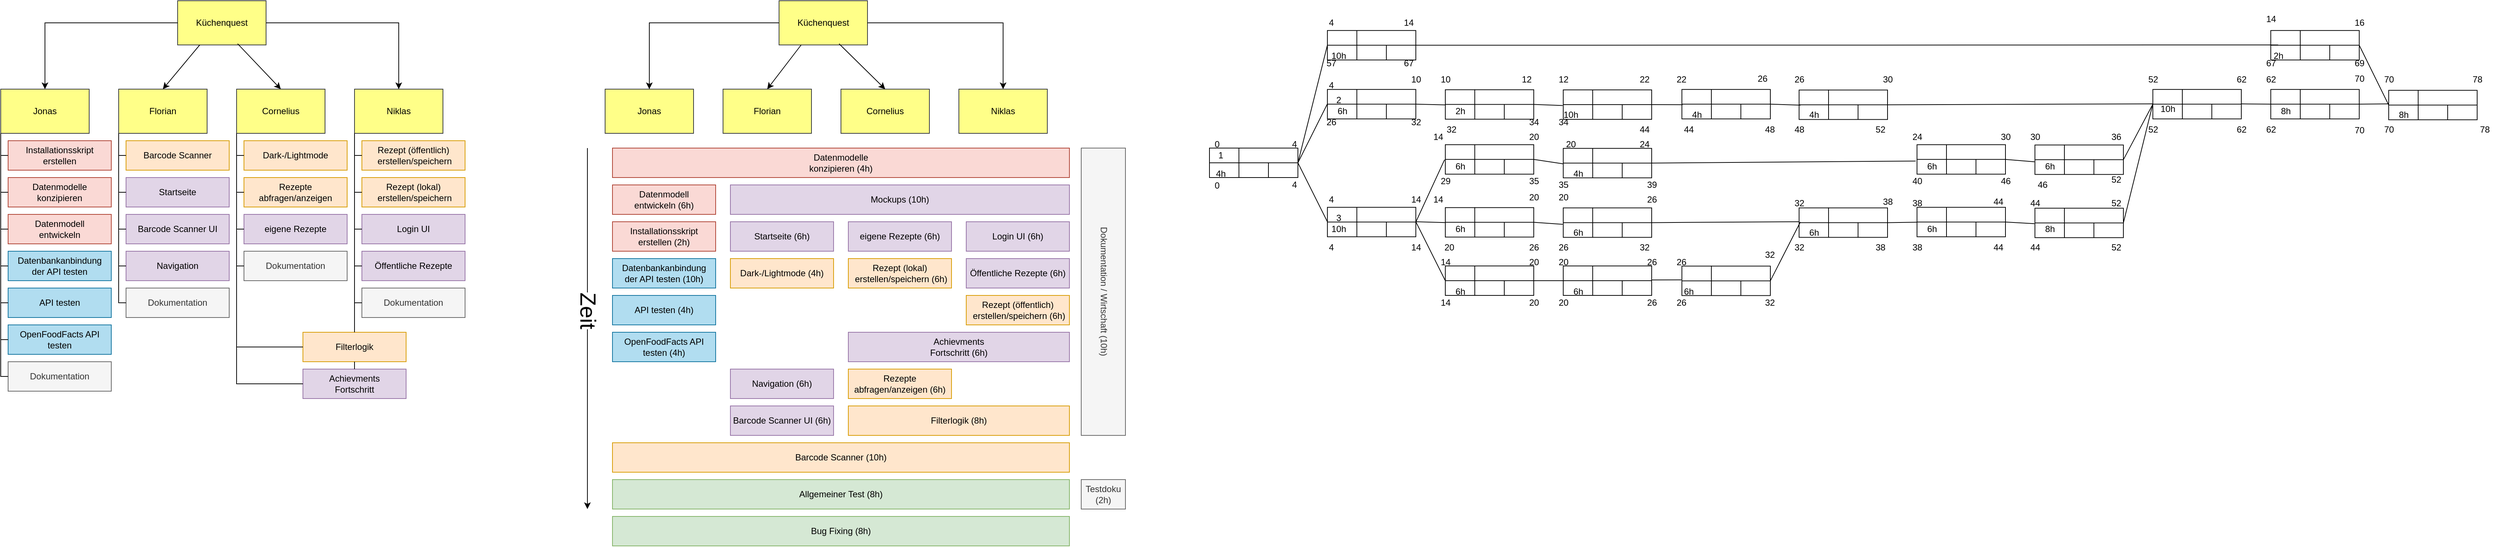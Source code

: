 <mxfile version="24.7.5">
  <diagram name="Seite-1" id="5WbFImgOZ29d72iramgY">
    <mxGraphModel dx="528" dy="341" grid="1" gridSize="10" guides="1" tooltips="1" connect="1" arrows="1" fold="1" page="1" pageScale="1" pageWidth="827" pageHeight="1169" math="0" shadow="0">
      <root>
        <mxCell id="0" />
        <mxCell id="1" parent="0" />
        <mxCell id="MC2AqYIewqk88VeBDW5k-1" value="Küchenquest" style="rounded=0;whiteSpace=wrap;html=1;fillColor=#ffff88;strokeColor=#36393d;" parent="1" vertex="1">
          <mxGeometry x="320" y="40" width="120" height="60" as="geometry" />
        </mxCell>
        <mxCell id="MC2AqYIewqk88VeBDW5k-2" value="Jonas" style="rounded=0;whiteSpace=wrap;html=1;fillColor=#ffff88;strokeColor=#36393d;" parent="1" vertex="1">
          <mxGeometry x="80" y="160" width="120" height="60" as="geometry" />
        </mxCell>
        <mxCell id="MC2AqYIewqk88VeBDW5k-3" value="Florian" style="rounded=0;whiteSpace=wrap;html=1;fillColor=#ffff88;strokeColor=#36393d;" parent="1" vertex="1">
          <mxGeometry x="240" y="160" width="120" height="60" as="geometry" />
        </mxCell>
        <mxCell id="MC2AqYIewqk88VeBDW5k-4" value="Cornelius" style="rounded=0;whiteSpace=wrap;html=1;fillColor=#ffff88;strokeColor=#36393d;" parent="1" vertex="1">
          <mxGeometry x="400" y="160" width="120" height="60" as="geometry" />
        </mxCell>
        <mxCell id="MC2AqYIewqk88VeBDW5k-5" value="Niklas" style="rounded=0;whiteSpace=wrap;html=1;fillColor=#ffff88;strokeColor=#36393d;" parent="1" vertex="1">
          <mxGeometry x="560" y="160" width="120" height="60" as="geometry" />
        </mxCell>
        <mxCell id="MC2AqYIewqk88VeBDW5k-6" value="" style="endArrow=classic;html=1;rounded=0;exitX=0;exitY=0.5;exitDx=0;exitDy=0;entryX=0.5;entryY=0;entryDx=0;entryDy=0;" parent="1" source="MC2AqYIewqk88VeBDW5k-1" target="MC2AqYIewqk88VeBDW5k-2" edge="1">
          <mxGeometry width="50" height="50" relative="1" as="geometry">
            <mxPoint x="360" y="260" as="sourcePoint" />
            <mxPoint x="410" y="210" as="targetPoint" />
            <Array as="points">
              <mxPoint x="140" y="70" />
            </Array>
          </mxGeometry>
        </mxCell>
        <mxCell id="MC2AqYIewqk88VeBDW5k-7" value="" style="endArrow=classic;html=1;rounded=0;exitX=0.25;exitY=1;exitDx=0;exitDy=0;entryX=0.5;entryY=0;entryDx=0;entryDy=0;" parent="1" source="MC2AqYIewqk88VeBDW5k-1" target="MC2AqYIewqk88VeBDW5k-3" edge="1">
          <mxGeometry width="50" height="50" relative="1" as="geometry">
            <mxPoint x="360" y="260" as="sourcePoint" />
            <mxPoint x="410" y="210" as="targetPoint" />
          </mxGeometry>
        </mxCell>
        <mxCell id="MC2AqYIewqk88VeBDW5k-8" value="" style="endArrow=classic;html=1;rounded=0;exitX=0.678;exitY=0.972;exitDx=0;exitDy=0;exitPerimeter=0;entryX=0.5;entryY=0;entryDx=0;entryDy=0;" parent="1" source="MC2AqYIewqk88VeBDW5k-1" target="MC2AqYIewqk88VeBDW5k-4" edge="1">
          <mxGeometry width="50" height="50" relative="1" as="geometry">
            <mxPoint x="360" y="260" as="sourcePoint" />
            <mxPoint x="410" y="210" as="targetPoint" />
          </mxGeometry>
        </mxCell>
        <mxCell id="MC2AqYIewqk88VeBDW5k-9" value="" style="endArrow=classic;html=1;rounded=0;exitX=1;exitY=0.5;exitDx=0;exitDy=0;entryX=0.5;entryY=0;entryDx=0;entryDy=0;" parent="1" source="MC2AqYIewqk88VeBDW5k-1" target="MC2AqYIewqk88VeBDW5k-5" edge="1">
          <mxGeometry width="50" height="50" relative="1" as="geometry">
            <mxPoint x="360" y="260" as="sourcePoint" />
            <mxPoint x="410" y="210" as="targetPoint" />
            <Array as="points">
              <mxPoint x="620" y="70" />
            </Array>
          </mxGeometry>
        </mxCell>
        <mxCell id="MC2AqYIewqk88VeBDW5k-12" value="Datenmodelle&lt;div&gt;konzipieren&lt;/div&gt;" style="rounded=0;whiteSpace=wrap;html=1;fillColor=#fad9d5;strokeColor=#ae4132;" parent="1" vertex="1">
          <mxGeometry x="90" y="280" width="140" height="40" as="geometry" />
        </mxCell>
        <mxCell id="MC2AqYIewqk88VeBDW5k-13" value="Datenmodell&lt;div&gt;entwickeln&lt;/div&gt;" style="rounded=0;whiteSpace=wrap;html=1;fillColor=#fad9d5;strokeColor=#ae4132;" parent="1" vertex="1">
          <mxGeometry x="90" y="330" width="140" height="40" as="geometry" />
        </mxCell>
        <mxCell id="MC2AqYIewqk88VeBDW5k-14" value="Installationsskript&lt;div&gt;erstellen&lt;/div&gt;" style="rounded=0;whiteSpace=wrap;html=1;fillColor=#fad9d5;strokeColor=#ae4132;" parent="1" vertex="1">
          <mxGeometry x="90" y="230" width="140" height="40" as="geometry" />
        </mxCell>
        <mxCell id="MC2AqYIewqk88VeBDW5k-17" value="Datenbankanbindung&lt;div&gt;der API testen&lt;/div&gt;" style="rounded=0;whiteSpace=wrap;html=1;fillColor=#b1ddf0;strokeColor=#10739e;" parent="1" vertex="1">
          <mxGeometry x="90" y="380" width="140" height="40" as="geometry" />
        </mxCell>
        <mxCell id="MC2AqYIewqk88VeBDW5k-18" value="API testen" style="rounded=0;whiteSpace=wrap;html=1;fillColor=#b1ddf0;strokeColor=#10739e;" parent="1" vertex="1">
          <mxGeometry x="90" y="430" width="140" height="40" as="geometry" />
        </mxCell>
        <mxCell id="MC2AqYIewqk88VeBDW5k-19" value="OpenFoodFacts API testen" style="rounded=0;whiteSpace=wrap;html=1;fillColor=#b1ddf0;strokeColor=#10739e;" parent="1" vertex="1">
          <mxGeometry x="90" y="480" width="140" height="40" as="geometry" />
        </mxCell>
        <mxCell id="MC2AqYIewqk88VeBDW5k-20" value="Dokumentation" style="rounded=0;whiteSpace=wrap;html=1;fillColor=#f5f5f5;fontColor=#333333;strokeColor=#666666;" parent="1" vertex="1">
          <mxGeometry x="90" y="530" width="140" height="40" as="geometry" />
        </mxCell>
        <mxCell id="MC2AqYIewqk88VeBDW5k-21" value="Dark-/Lightmode" style="rounded=0;whiteSpace=wrap;html=1;fillColor=#ffe6cc;strokeColor=#d79b00;" parent="1" vertex="1">
          <mxGeometry x="410" y="230" width="140" height="40" as="geometry" />
        </mxCell>
        <mxCell id="MC2AqYIewqk88VeBDW5k-22" value="Rezepte abfragen/anzeigen" style="rounded=0;whiteSpace=wrap;html=1;fillColor=#ffe6cc;strokeColor=#d79b00;" parent="1" vertex="1">
          <mxGeometry x="410" y="280" width="140" height="40" as="geometry" />
        </mxCell>
        <mxCell id="MC2AqYIewqk88VeBDW5k-24" value="Filterlogik" style="rounded=0;whiteSpace=wrap;html=1;fillColor=#ffe6cc;strokeColor=#d79b00;" parent="1" vertex="1">
          <mxGeometry x="490" y="490" width="140" height="40" as="geometry" />
        </mxCell>
        <mxCell id="MC2AqYIewqk88VeBDW5k-25" value="Rezept (öffentlich)&lt;div&gt;&amp;nbsp;erstellen/speichern&lt;/div&gt;" style="rounded=0;whiteSpace=wrap;html=1;fillColor=#ffe6cc;strokeColor=#d79b00;" parent="1" vertex="1">
          <mxGeometry x="570" y="230" width="140" height="40" as="geometry" />
        </mxCell>
        <mxCell id="MC2AqYIewqk88VeBDW5k-26" value="Barcode Scanner" style="rounded=0;whiteSpace=wrap;html=1;fillColor=#ffe6cc;strokeColor=#d79b00;" parent="1" vertex="1">
          <mxGeometry x="250" y="230" width="140" height="40" as="geometry" />
        </mxCell>
        <mxCell id="MC2AqYIewqk88VeBDW5k-28" value="Rezept (lokal)&lt;div&gt;&amp;nbsp;erstellen/speichern&lt;/div&gt;" style="rounded=0;whiteSpace=wrap;html=1;fillColor=#ffe6cc;strokeColor=#d79b00;" parent="1" vertex="1">
          <mxGeometry x="570" y="280" width="140" height="40" as="geometry" />
        </mxCell>
        <mxCell id="MC2AqYIewqk88VeBDW5k-29" value="Login UI" style="rounded=0;whiteSpace=wrap;html=1;fillColor=#e1d5e7;strokeColor=#9673a6;" parent="1" vertex="1">
          <mxGeometry x="570" y="330" width="140" height="40" as="geometry" />
        </mxCell>
        <mxCell id="MC2AqYIewqk88VeBDW5k-30" value="Startseite" style="rounded=0;whiteSpace=wrap;html=1;fillColor=#e1d5e7;strokeColor=#9673a6;" parent="1" vertex="1">
          <mxGeometry x="250" y="280" width="140" height="40" as="geometry" />
        </mxCell>
        <mxCell id="MC2AqYIewqk88VeBDW5k-31" value="eigene Rezepte" style="rounded=0;whiteSpace=wrap;html=1;fillColor=#e1d5e7;strokeColor=#9673a6;" parent="1" vertex="1">
          <mxGeometry x="410" y="330" width="140" height="40" as="geometry" />
        </mxCell>
        <mxCell id="MC2AqYIewqk88VeBDW5k-32" value="Öffentliche Rezepte" style="rounded=0;whiteSpace=wrap;html=1;fillColor=#e1d5e7;strokeColor=#9673a6;" parent="1" vertex="1">
          <mxGeometry x="570" y="380" width="140" height="40" as="geometry" />
        </mxCell>
        <mxCell id="MC2AqYIewqk88VeBDW5k-33" value="Achievments&lt;div&gt;Fortschritt&lt;/div&gt;" style="rounded=0;whiteSpace=wrap;html=1;fillColor=#e1d5e7;strokeColor=#9673a6;" parent="1" vertex="1">
          <mxGeometry x="490" y="540" width="140" height="40" as="geometry" />
        </mxCell>
        <mxCell id="MC2AqYIewqk88VeBDW5k-34" value="Navigation" style="rounded=0;whiteSpace=wrap;html=1;fillColor=#e1d5e7;strokeColor=#9673a6;" parent="1" vertex="1">
          <mxGeometry x="250" y="380" width="140" height="40" as="geometry" />
        </mxCell>
        <mxCell id="MC2AqYIewqk88VeBDW5k-35" value="Barcode Scanner UI" style="rounded=0;whiteSpace=wrap;html=1;fillColor=#e1d5e7;strokeColor=#9673a6;" parent="1" vertex="1">
          <mxGeometry x="250" y="330" width="140" height="40" as="geometry" />
        </mxCell>
        <mxCell id="MC2AqYIewqk88VeBDW5k-36" value="" style="endArrow=none;html=1;rounded=0;entryX=0;entryY=1;entryDx=0;entryDy=0;exitX=0;exitY=0.5;exitDx=0;exitDy=0;" parent="1" source="MC2AqYIewqk88VeBDW5k-20" target="MC2AqYIewqk88VeBDW5k-2" edge="1">
          <mxGeometry width="50" height="50" relative="1" as="geometry">
            <mxPoint x="80" y="550" as="sourcePoint" />
            <mxPoint x="380" y="370" as="targetPoint" />
            <Array as="points">
              <mxPoint x="80" y="550" />
            </Array>
          </mxGeometry>
        </mxCell>
        <mxCell id="MC2AqYIewqk88VeBDW5k-37" value="Dokumentation" style="rounded=0;whiteSpace=wrap;html=1;fillColor=#f5f5f5;fontColor=#333333;strokeColor=#666666;" parent="1" vertex="1">
          <mxGeometry x="250" y="430" width="140" height="40" as="geometry" />
        </mxCell>
        <mxCell id="MC2AqYIewqk88VeBDW5k-38" value="Dokumentation" style="rounded=0;whiteSpace=wrap;html=1;fillColor=#f5f5f5;fontColor=#333333;strokeColor=#666666;" parent="1" vertex="1">
          <mxGeometry x="410" y="380" width="140" height="40" as="geometry" />
        </mxCell>
        <mxCell id="MC2AqYIewqk88VeBDW5k-39" value="Dokumentation" style="rounded=0;whiteSpace=wrap;html=1;fillColor=#f5f5f5;fontColor=#333333;strokeColor=#666666;" parent="1" vertex="1">
          <mxGeometry x="570" y="430" width="140" height="40" as="geometry" />
        </mxCell>
        <mxCell id="MC2AqYIewqk88VeBDW5k-40" value="" style="endArrow=none;html=1;rounded=0;entryX=0;entryY=1;entryDx=0;entryDy=0;exitX=0;exitY=0.5;exitDx=0;exitDy=0;" parent="1" source="MC2AqYIewqk88VeBDW5k-37" target="MC2AqYIewqk88VeBDW5k-3" edge="1">
          <mxGeometry width="50" height="50" relative="1" as="geometry">
            <mxPoint x="360" y="430" as="sourcePoint" />
            <mxPoint x="410" y="380" as="targetPoint" />
            <Array as="points">
              <mxPoint x="240" y="450" />
            </Array>
          </mxGeometry>
        </mxCell>
        <mxCell id="MC2AqYIewqk88VeBDW5k-42" value="" style="endArrow=none;html=1;rounded=0;entryX=0;entryY=1;entryDx=0;entryDy=0;exitX=0;exitY=0.5;exitDx=0;exitDy=0;" parent="1" source="MC2AqYIewqk88VeBDW5k-38" target="MC2AqYIewqk88VeBDW5k-4" edge="1">
          <mxGeometry width="50" height="50" relative="1" as="geometry">
            <mxPoint x="400" y="400" as="sourcePoint" />
            <mxPoint x="450" y="350" as="targetPoint" />
            <Array as="points">
              <mxPoint x="400" y="400" />
            </Array>
          </mxGeometry>
        </mxCell>
        <mxCell id="MC2AqYIewqk88VeBDW5k-43" value="" style="endArrow=none;html=1;rounded=0;entryX=0;entryY=1;entryDx=0;entryDy=0;exitX=0;exitY=0.5;exitDx=0;exitDy=0;" parent="1" source="MC2AqYIewqk88VeBDW5k-39" target="MC2AqYIewqk88VeBDW5k-5" edge="1">
          <mxGeometry width="50" height="50" relative="1" as="geometry">
            <mxPoint x="540" y="340" as="sourcePoint" />
            <mxPoint x="590" y="290" as="targetPoint" />
            <Array as="points">
              <mxPoint x="560" y="450" />
            </Array>
          </mxGeometry>
        </mxCell>
        <mxCell id="MC2AqYIewqk88VeBDW5k-44" value="" style="endArrow=none;html=1;rounded=0;exitX=0.5;exitY=0;exitDx=0;exitDy=0;" parent="1" source="MC2AqYIewqk88VeBDW5k-24" edge="1">
          <mxGeometry width="50" height="50" relative="1" as="geometry">
            <mxPoint x="490" y="470" as="sourcePoint" />
            <mxPoint x="560" y="450" as="targetPoint" />
          </mxGeometry>
        </mxCell>
        <mxCell id="MC2AqYIewqk88VeBDW5k-45" value="" style="endArrow=none;html=1;rounded=0;exitX=0;exitY=0.5;exitDx=0;exitDy=0;" parent="1" source="MC2AqYIewqk88VeBDW5k-33" edge="1">
          <mxGeometry width="50" height="50" relative="1" as="geometry">
            <mxPoint x="400" y="550" as="sourcePoint" />
            <mxPoint x="400" y="400" as="targetPoint" />
            <Array as="points">
              <mxPoint x="400" y="560" />
            </Array>
          </mxGeometry>
        </mxCell>
        <mxCell id="MC2AqYIewqk88VeBDW5k-46" value="" style="endArrow=none;html=1;rounded=0;entryX=0;entryY=0.5;entryDx=0;entryDy=0;" parent="1" target="MC2AqYIewqk88VeBDW5k-24" edge="1">
          <mxGeometry width="50" height="50" relative="1" as="geometry">
            <mxPoint x="400" y="510" as="sourcePoint" />
            <mxPoint x="560" y="480" as="targetPoint" />
          </mxGeometry>
        </mxCell>
        <mxCell id="MC2AqYIewqk88VeBDW5k-47" value="" style="endArrow=none;html=1;rounded=0;entryX=0.5;entryY=1;entryDx=0;entryDy=0;exitX=0.5;exitY=0;exitDx=0;exitDy=0;" parent="1" source="MC2AqYIewqk88VeBDW5k-33" target="MC2AqYIewqk88VeBDW5k-24" edge="1">
          <mxGeometry width="50" height="50" relative="1" as="geometry">
            <mxPoint x="540" y="530" as="sourcePoint" />
            <mxPoint x="590" y="480" as="targetPoint" />
          </mxGeometry>
        </mxCell>
        <mxCell id="MC2AqYIewqk88VeBDW5k-48" value="" style="endArrow=none;html=1;rounded=0;entryX=0;entryY=0.5;entryDx=0;entryDy=0;" parent="1" target="MC2AqYIewqk88VeBDW5k-14" edge="1">
          <mxGeometry width="50" height="50" relative="1" as="geometry">
            <mxPoint x="80" y="250" as="sourcePoint" />
            <mxPoint x="170" y="370" as="targetPoint" />
          </mxGeometry>
        </mxCell>
        <mxCell id="MC2AqYIewqk88VeBDW5k-50" value="" style="endArrow=none;html=1;rounded=0;exitX=0;exitY=0.5;exitDx=0;exitDy=0;" parent="1" source="MC2AqYIewqk88VeBDW5k-12" edge="1">
          <mxGeometry width="50" height="50" relative="1" as="geometry">
            <mxPoint x="90" y="340" as="sourcePoint" />
            <mxPoint x="80" y="300" as="targetPoint" />
          </mxGeometry>
        </mxCell>
        <mxCell id="MC2AqYIewqk88VeBDW5k-51" value="" style="endArrow=none;html=1;rounded=0;entryX=0;entryY=0.5;entryDx=0;entryDy=0;" parent="1" target="MC2AqYIewqk88VeBDW5k-13" edge="1">
          <mxGeometry width="50" height="50" relative="1" as="geometry">
            <mxPoint x="80" y="350" as="sourcePoint" />
            <mxPoint x="140" y="290" as="targetPoint" />
          </mxGeometry>
        </mxCell>
        <mxCell id="MC2AqYIewqk88VeBDW5k-52" value="" style="endArrow=none;html=1;rounded=0;entryX=0;entryY=0.5;entryDx=0;entryDy=0;" parent="1" target="MC2AqYIewqk88VeBDW5k-17" edge="1">
          <mxGeometry width="50" height="50" relative="1" as="geometry">
            <mxPoint x="80" y="400" as="sourcePoint" />
            <mxPoint x="140" y="290" as="targetPoint" />
          </mxGeometry>
        </mxCell>
        <mxCell id="MC2AqYIewqk88VeBDW5k-53" value="" style="endArrow=none;html=1;rounded=0;entryX=0;entryY=0.5;entryDx=0;entryDy=0;" parent="1" target="MC2AqYIewqk88VeBDW5k-19" edge="1">
          <mxGeometry width="50" height="50" relative="1" as="geometry">
            <mxPoint x="80" y="500" as="sourcePoint" />
            <mxPoint x="140" y="460" as="targetPoint" />
          </mxGeometry>
        </mxCell>
        <mxCell id="MC2AqYIewqk88VeBDW5k-54" value="" style="endArrow=none;html=1;rounded=0;entryX=0;entryY=0.5;entryDx=0;entryDy=0;" parent="1" target="MC2AqYIewqk88VeBDW5k-18" edge="1">
          <mxGeometry width="50" height="50" relative="1" as="geometry">
            <mxPoint x="80" y="450" as="sourcePoint" />
            <mxPoint x="120" y="450" as="targetPoint" />
          </mxGeometry>
        </mxCell>
        <mxCell id="MC2AqYIewqk88VeBDW5k-55" value="" style="endArrow=none;html=1;rounded=0;entryX=0;entryY=0.5;entryDx=0;entryDy=0;" parent="1" target="MC2AqYIewqk88VeBDW5k-26" edge="1">
          <mxGeometry width="50" height="50" relative="1" as="geometry">
            <mxPoint x="240" y="250" as="sourcePoint" />
            <mxPoint x="280" y="270" as="targetPoint" />
          </mxGeometry>
        </mxCell>
        <mxCell id="MC2AqYIewqk88VeBDW5k-56" value="" style="endArrow=none;html=1;rounded=0;entryX=0;entryY=0.5;entryDx=0;entryDy=0;" parent="1" target="MC2AqYIewqk88VeBDW5k-30" edge="1">
          <mxGeometry width="50" height="50" relative="1" as="geometry">
            <mxPoint x="240" y="300" as="sourcePoint" />
            <mxPoint x="280" y="270" as="targetPoint" />
          </mxGeometry>
        </mxCell>
        <mxCell id="MC2AqYIewqk88VeBDW5k-57" value="" style="endArrow=none;html=1;rounded=0;entryX=0;entryY=0.5;entryDx=0;entryDy=0;" parent="1" target="MC2AqYIewqk88VeBDW5k-35" edge="1">
          <mxGeometry width="50" height="50" relative="1" as="geometry">
            <mxPoint x="240" y="350" as="sourcePoint" />
            <mxPoint x="290" y="360" as="targetPoint" />
          </mxGeometry>
        </mxCell>
        <mxCell id="MC2AqYIewqk88VeBDW5k-58" value="" style="endArrow=none;html=1;rounded=0;entryX=0;entryY=0.5;entryDx=0;entryDy=0;" parent="1" target="MC2AqYIewqk88VeBDW5k-34" edge="1">
          <mxGeometry width="50" height="50" relative="1" as="geometry">
            <mxPoint x="240" y="400" as="sourcePoint" />
            <mxPoint x="290" y="360" as="targetPoint" />
          </mxGeometry>
        </mxCell>
        <mxCell id="MC2AqYIewqk88VeBDW5k-59" value="" style="endArrow=none;html=1;rounded=0;entryX=0;entryY=0.5;entryDx=0;entryDy=0;" parent="1" target="MC2AqYIewqk88VeBDW5k-21" edge="1">
          <mxGeometry width="50" height="50" relative="1" as="geometry">
            <mxPoint x="400" y="250" as="sourcePoint" />
            <mxPoint x="470" y="270" as="targetPoint" />
          </mxGeometry>
        </mxCell>
        <mxCell id="MC2AqYIewqk88VeBDW5k-60" value="" style="endArrow=none;html=1;rounded=0;entryX=0;entryY=0.5;entryDx=0;entryDy=0;" parent="1" target="MC2AqYIewqk88VeBDW5k-22" edge="1">
          <mxGeometry width="50" height="50" relative="1" as="geometry">
            <mxPoint x="400" y="300" as="sourcePoint" />
            <mxPoint x="470" y="270" as="targetPoint" />
          </mxGeometry>
        </mxCell>
        <mxCell id="MC2AqYIewqk88VeBDW5k-61" value="" style="endArrow=none;html=1;rounded=0;entryX=0;entryY=0.5;entryDx=0;entryDy=0;" parent="1" target="MC2AqYIewqk88VeBDW5k-31" edge="1">
          <mxGeometry width="50" height="50" relative="1" as="geometry">
            <mxPoint x="400" y="350" as="sourcePoint" />
            <mxPoint x="470" y="360" as="targetPoint" />
          </mxGeometry>
        </mxCell>
        <mxCell id="MC2AqYIewqk88VeBDW5k-62" value="" style="endArrow=none;html=1;rounded=0;entryX=0;entryY=0.5;entryDx=0;entryDy=0;" parent="1" target="MC2AqYIewqk88VeBDW5k-25" edge="1">
          <mxGeometry width="50" height="50" relative="1" as="geometry">
            <mxPoint x="560" y="250" as="sourcePoint" />
            <mxPoint x="640" y="300" as="targetPoint" />
          </mxGeometry>
        </mxCell>
        <mxCell id="MC2AqYIewqk88VeBDW5k-63" value="" style="endArrow=none;html=1;rounded=0;" parent="1" edge="1">
          <mxGeometry width="50" height="50" relative="1" as="geometry">
            <mxPoint x="560" y="300" as="sourcePoint" />
            <mxPoint x="570" y="300" as="targetPoint" />
          </mxGeometry>
        </mxCell>
        <mxCell id="MC2AqYIewqk88VeBDW5k-64" value="" style="endArrow=none;html=1;rounded=0;entryX=0;entryY=0.5;entryDx=0;entryDy=0;" parent="1" target="MC2AqYIewqk88VeBDW5k-29" edge="1">
          <mxGeometry width="50" height="50" relative="1" as="geometry">
            <mxPoint x="560" y="350" as="sourcePoint" />
            <mxPoint x="640" y="300" as="targetPoint" />
          </mxGeometry>
        </mxCell>
        <mxCell id="MC2AqYIewqk88VeBDW5k-65" value="" style="endArrow=none;html=1;rounded=0;entryX=0;entryY=0.5;entryDx=0;entryDy=0;" parent="1" target="MC2AqYIewqk88VeBDW5k-32" edge="1">
          <mxGeometry width="50" height="50" relative="1" as="geometry">
            <mxPoint x="560" y="400" as="sourcePoint" />
            <mxPoint x="640" y="300" as="targetPoint" />
          </mxGeometry>
        </mxCell>
        <mxCell id="J5TqSiO1KMNlUzjfTJ3k-1" value="Küchenquest" style="rounded=0;whiteSpace=wrap;html=1;fillColor=#ffff88;strokeColor=#36393d;" vertex="1" parent="1">
          <mxGeometry x="1136" y="40" width="120" height="60" as="geometry" />
        </mxCell>
        <mxCell id="J5TqSiO1KMNlUzjfTJ3k-2" value="Jonas" style="rounded=0;whiteSpace=wrap;html=1;fillColor=#ffff88;strokeColor=#36393d;" vertex="1" parent="1">
          <mxGeometry x="900" y="160" width="120" height="60" as="geometry" />
        </mxCell>
        <mxCell id="J5TqSiO1KMNlUzjfTJ3k-3" value="Florian" style="rounded=0;whiteSpace=wrap;html=1;fillColor=#ffff88;strokeColor=#36393d;" vertex="1" parent="1">
          <mxGeometry x="1060" y="160" width="120" height="60" as="geometry" />
        </mxCell>
        <mxCell id="J5TqSiO1KMNlUzjfTJ3k-4" value="Cornelius" style="rounded=0;whiteSpace=wrap;html=1;fillColor=#ffff88;strokeColor=#36393d;" vertex="1" parent="1">
          <mxGeometry x="1220" y="160" width="120" height="60" as="geometry" />
        </mxCell>
        <mxCell id="J5TqSiO1KMNlUzjfTJ3k-5" value="Niklas" style="rounded=0;whiteSpace=wrap;html=1;fillColor=#ffff88;strokeColor=#36393d;" vertex="1" parent="1">
          <mxGeometry x="1380" y="160" width="120" height="60" as="geometry" />
        </mxCell>
        <mxCell id="J5TqSiO1KMNlUzjfTJ3k-6" value="" style="endArrow=classic;html=1;rounded=0;exitX=0;exitY=0.5;exitDx=0;exitDy=0;entryX=0.5;entryY=0;entryDx=0;entryDy=0;" edge="1" parent="1" source="J5TqSiO1KMNlUzjfTJ3k-1" target="J5TqSiO1KMNlUzjfTJ3k-2">
          <mxGeometry width="50" height="50" relative="1" as="geometry">
            <mxPoint x="1176" y="260" as="sourcePoint" />
            <mxPoint x="1226" y="210" as="targetPoint" />
            <Array as="points">
              <mxPoint x="960" y="70" />
            </Array>
          </mxGeometry>
        </mxCell>
        <mxCell id="J5TqSiO1KMNlUzjfTJ3k-7" value="" style="endArrow=classic;html=1;rounded=0;exitX=0.25;exitY=1;exitDx=0;exitDy=0;entryX=0.5;entryY=0;entryDx=0;entryDy=0;" edge="1" parent="1" source="J5TqSiO1KMNlUzjfTJ3k-1" target="J5TqSiO1KMNlUzjfTJ3k-3">
          <mxGeometry width="50" height="50" relative="1" as="geometry">
            <mxPoint x="1176" y="260" as="sourcePoint" />
            <mxPoint x="1226" y="210" as="targetPoint" />
          </mxGeometry>
        </mxCell>
        <mxCell id="J5TqSiO1KMNlUzjfTJ3k-8" value="" style="endArrow=classic;html=1;rounded=0;exitX=0.678;exitY=0.972;exitDx=0;exitDy=0;exitPerimeter=0;entryX=0.5;entryY=0;entryDx=0;entryDy=0;" edge="1" parent="1" source="J5TqSiO1KMNlUzjfTJ3k-1" target="J5TqSiO1KMNlUzjfTJ3k-4">
          <mxGeometry width="50" height="50" relative="1" as="geometry">
            <mxPoint x="1176" y="260" as="sourcePoint" />
            <mxPoint x="1226" y="210" as="targetPoint" />
          </mxGeometry>
        </mxCell>
        <mxCell id="J5TqSiO1KMNlUzjfTJ3k-9" value="" style="endArrow=classic;html=1;rounded=0;exitX=1;exitY=0.5;exitDx=0;exitDy=0;entryX=0.5;entryY=0;entryDx=0;entryDy=0;" edge="1" parent="1" source="J5TqSiO1KMNlUzjfTJ3k-1" target="J5TqSiO1KMNlUzjfTJ3k-5">
          <mxGeometry width="50" height="50" relative="1" as="geometry">
            <mxPoint x="1176" y="260" as="sourcePoint" />
            <mxPoint x="1226" y="210" as="targetPoint" />
            <Array as="points">
              <mxPoint x="1440" y="70" />
            </Array>
          </mxGeometry>
        </mxCell>
        <mxCell id="J5TqSiO1KMNlUzjfTJ3k-10" value="Datenmodelle&lt;div&gt;konzipieren (4h)&lt;/div&gt;" style="rounded=0;whiteSpace=wrap;html=1;fillColor=#fad9d5;strokeColor=#ae4132;" vertex="1" parent="1">
          <mxGeometry x="910" y="240" width="620" height="40" as="geometry" />
        </mxCell>
        <mxCell id="J5TqSiO1KMNlUzjfTJ3k-11" value="Datenmodell&lt;div&gt;entwickeln (6h)&lt;/div&gt;" style="rounded=0;whiteSpace=wrap;html=1;fillColor=#fad9d5;strokeColor=#ae4132;" vertex="1" parent="1">
          <mxGeometry x="910" y="290" width="140" height="40" as="geometry" />
        </mxCell>
        <mxCell id="J5TqSiO1KMNlUzjfTJ3k-12" value="Installationsskript&lt;div&gt;erstellen (2h)&lt;/div&gt;" style="rounded=0;whiteSpace=wrap;html=1;fillColor=#fad9d5;strokeColor=#ae4132;" vertex="1" parent="1">
          <mxGeometry x="910" y="340" width="140" height="40" as="geometry" />
        </mxCell>
        <mxCell id="J5TqSiO1KMNlUzjfTJ3k-13" value="Datenbankanbindung&lt;div&gt;der API testen (10h)&lt;/div&gt;" style="rounded=0;whiteSpace=wrap;html=1;fillColor=#b1ddf0;strokeColor=#10739e;" vertex="1" parent="1">
          <mxGeometry x="910" y="390" width="140" height="40" as="geometry" />
        </mxCell>
        <mxCell id="J5TqSiO1KMNlUzjfTJ3k-14" value="API testen (4h)" style="rounded=0;whiteSpace=wrap;html=1;fillColor=#b1ddf0;strokeColor=#10739e;" vertex="1" parent="1">
          <mxGeometry x="910" y="440" width="140" height="40" as="geometry" />
        </mxCell>
        <mxCell id="J5TqSiO1KMNlUzjfTJ3k-15" value="OpenFoodFacts API testen (4h)" style="rounded=0;whiteSpace=wrap;html=1;fillColor=#b1ddf0;strokeColor=#10739e;" vertex="1" parent="1">
          <mxGeometry x="910" y="490" width="140" height="40" as="geometry" />
        </mxCell>
        <mxCell id="J5TqSiO1KMNlUzjfTJ3k-17" value="Dark-/Lightmode (4h)" style="rounded=0;whiteSpace=wrap;html=1;fillColor=#ffe6cc;strokeColor=#d79b00;" vertex="1" parent="1">
          <mxGeometry x="1070" y="390" width="140" height="40" as="geometry" />
        </mxCell>
        <mxCell id="J5TqSiO1KMNlUzjfTJ3k-18" value="Rezepte abfragen/anzeigen (6h)" style="rounded=0;whiteSpace=wrap;html=1;fillColor=#ffe6cc;strokeColor=#d79b00;" vertex="1" parent="1">
          <mxGeometry x="1230" y="540" width="140" height="40" as="geometry" />
        </mxCell>
        <mxCell id="J5TqSiO1KMNlUzjfTJ3k-19" value="Filterlogik (8h)" style="rounded=0;whiteSpace=wrap;html=1;fillColor=#ffe6cc;strokeColor=#d79b00;" vertex="1" parent="1">
          <mxGeometry x="1230" y="590" width="300" height="40" as="geometry" />
        </mxCell>
        <mxCell id="J5TqSiO1KMNlUzjfTJ3k-20" value="Rezept (öffentlich)&lt;div&gt;&amp;nbsp;erstellen/speichern (6h)&lt;/div&gt;" style="rounded=0;whiteSpace=wrap;html=1;fillColor=#ffe6cc;strokeColor=#d79b00;" vertex="1" parent="1">
          <mxGeometry x="1390" y="440" width="140" height="40" as="geometry" />
        </mxCell>
        <mxCell id="J5TqSiO1KMNlUzjfTJ3k-21" value="Barcode Scanner (10h)" style="rounded=0;whiteSpace=wrap;html=1;fillColor=#ffe6cc;strokeColor=#d79b00;" vertex="1" parent="1">
          <mxGeometry x="910" y="640" width="620" height="40" as="geometry" />
        </mxCell>
        <mxCell id="J5TqSiO1KMNlUzjfTJ3k-22" value="Rezept (lokal)&lt;div&gt;&amp;nbsp;erstellen/speichern (6h)&lt;/div&gt;" style="rounded=0;whiteSpace=wrap;html=1;fillColor=#ffe6cc;strokeColor=#d79b00;" vertex="1" parent="1">
          <mxGeometry x="1230" y="390" width="140" height="40" as="geometry" />
        </mxCell>
        <mxCell id="J5TqSiO1KMNlUzjfTJ3k-23" value="Login UI (6h)" style="rounded=0;whiteSpace=wrap;html=1;fillColor=#e1d5e7;strokeColor=#9673a6;" vertex="1" parent="1">
          <mxGeometry x="1390" y="340" width="140" height="40" as="geometry" />
        </mxCell>
        <mxCell id="J5TqSiO1KMNlUzjfTJ3k-24" value="Startseite (6h)" style="rounded=0;whiteSpace=wrap;html=1;fillColor=#e1d5e7;strokeColor=#9673a6;" vertex="1" parent="1">
          <mxGeometry x="1070" y="340" width="140" height="40" as="geometry" />
        </mxCell>
        <mxCell id="J5TqSiO1KMNlUzjfTJ3k-25" value="eigene Rezepte (6h)" style="rounded=0;whiteSpace=wrap;html=1;fillColor=#e1d5e7;strokeColor=#9673a6;" vertex="1" parent="1">
          <mxGeometry x="1230" y="340" width="140" height="40" as="geometry" />
        </mxCell>
        <mxCell id="J5TqSiO1KMNlUzjfTJ3k-26" value="Öffentliche Rezepte (6h)" style="rounded=0;whiteSpace=wrap;html=1;fillColor=#e1d5e7;strokeColor=#9673a6;" vertex="1" parent="1">
          <mxGeometry x="1390" y="390" width="140" height="40" as="geometry" />
        </mxCell>
        <mxCell id="J5TqSiO1KMNlUzjfTJ3k-27" value="Achievments&lt;div&gt;Fortschritt&amp;nbsp;&lt;span style=&quot;background-color: initial;&quot;&gt;(6h)&lt;/span&gt;&lt;/div&gt;" style="rounded=0;whiteSpace=wrap;html=1;fillColor=#e1d5e7;strokeColor=#9673a6;" vertex="1" parent="1">
          <mxGeometry x="1230" y="490" width="300" height="40" as="geometry" />
        </mxCell>
        <mxCell id="J5TqSiO1KMNlUzjfTJ3k-28" value="Navigation (6h)" style="rounded=0;whiteSpace=wrap;html=1;fillColor=#e1d5e7;strokeColor=#9673a6;" vertex="1" parent="1">
          <mxGeometry x="1070" y="540" width="140" height="40" as="geometry" />
        </mxCell>
        <mxCell id="J5TqSiO1KMNlUzjfTJ3k-29" value="Barcode Scanner UI (6h)" style="rounded=0;whiteSpace=wrap;html=1;fillColor=#e1d5e7;strokeColor=#9673a6;" vertex="1" parent="1">
          <mxGeometry x="1070" y="590" width="140" height="40" as="geometry" />
        </mxCell>
        <mxCell id="J5TqSiO1KMNlUzjfTJ3k-33" value="Dokumentation / Wirtschaft (10h)" style="rounded=0;whiteSpace=wrap;html=1;fillColor=#f5f5f5;fontColor=#333333;strokeColor=#666666;textDirection=vertical-rl;" vertex="1" parent="1">
          <mxGeometry x="1546" y="240" width="60" height="390" as="geometry" />
        </mxCell>
        <mxCell id="J5TqSiO1KMNlUzjfTJ3k-60" value="Testdoku&lt;div&gt;(2h)&lt;/div&gt;" style="rounded=0;whiteSpace=wrap;html=1;fillColor=#f5f5f5;fontColor=#333333;strokeColor=#666666;" vertex="1" parent="1">
          <mxGeometry x="1546" y="690" width="60" height="40" as="geometry" />
        </mxCell>
        <mxCell id="J5TqSiO1KMNlUzjfTJ3k-61" value="Allgemeiner Test (8h)" style="rounded=0;whiteSpace=wrap;html=1;fillColor=#d5e8d4;strokeColor=#82b366;" vertex="1" parent="1">
          <mxGeometry x="910" y="690" width="620" height="40" as="geometry" />
        </mxCell>
        <mxCell id="J5TqSiO1KMNlUzjfTJ3k-62" value="Zeit" style="endArrow=classic;html=1;rounded=0;fontSize=30;textDirection=vertical-rl;" edge="1" parent="1">
          <mxGeometry width="50" height="50" relative="1" as="geometry">
            <mxPoint x="876" y="240" as="sourcePoint" />
            <mxPoint x="876" y="730" as="targetPoint" />
            <mxPoint as="offset" />
          </mxGeometry>
        </mxCell>
        <mxCell id="J5TqSiO1KMNlUzjfTJ3k-63" value="Bug Fixing (8h)" style="rounded=0;whiteSpace=wrap;html=1;fillColor=#d5e8d4;strokeColor=#82b366;" vertex="1" parent="1">
          <mxGeometry x="910" y="740" width="620" height="40" as="geometry" />
        </mxCell>
        <mxCell id="J5TqSiO1KMNlUzjfTJ3k-77" value="Mockups (10h)" style="rounded=0;whiteSpace=wrap;html=1;fillColor=#e1d5e7;strokeColor=#9673a6;" vertex="1" parent="1">
          <mxGeometry x="1070" y="290" width="460" height="40" as="geometry" />
        </mxCell>
        <mxCell id="J5TqSiO1KMNlUzjfTJ3k-79" value="" style="rounded=0;whiteSpace=wrap;html=1;" vertex="1" parent="1">
          <mxGeometry x="1720" y="240" width="120" height="40" as="geometry" />
        </mxCell>
        <mxCell id="J5TqSiO1KMNlUzjfTJ3k-80" value="" style="endArrow=none;html=1;rounded=0;entryX=0.333;entryY=-0.01;entryDx=0;entryDy=0;entryPerimeter=0;" edge="1" parent="1" target="J5TqSiO1KMNlUzjfTJ3k-79">
          <mxGeometry width="50" height="50" relative="1" as="geometry">
            <mxPoint x="1760" y="280" as="sourcePoint" />
            <mxPoint x="1820" y="260" as="targetPoint" />
          </mxGeometry>
        </mxCell>
        <mxCell id="J5TqSiO1KMNlUzjfTJ3k-81" value="" style="endArrow=none;html=1;rounded=0;exitX=0;exitY=0.5;exitDx=0;exitDy=0;entryX=1;entryY=0.5;entryDx=0;entryDy=0;" edge="1" parent="1" source="J5TqSiO1KMNlUzjfTJ3k-79" target="J5TqSiO1KMNlUzjfTJ3k-79">
          <mxGeometry width="50" height="50" relative="1" as="geometry">
            <mxPoint x="1770" y="310" as="sourcePoint" />
            <mxPoint x="1840" y="240" as="targetPoint" />
          </mxGeometry>
        </mxCell>
        <mxCell id="J5TqSiO1KMNlUzjfTJ3k-83" value="" style="endArrow=none;html=1;rounded=0;" edge="1" parent="1">
          <mxGeometry width="50" height="50" relative="1" as="geometry">
            <mxPoint x="1800" y="260" as="sourcePoint" />
            <mxPoint x="1800" y="280" as="targetPoint" />
          </mxGeometry>
        </mxCell>
        <mxCell id="J5TqSiO1KMNlUzjfTJ3k-85" value="" style="rounded=0;whiteSpace=wrap;html=1;" vertex="1" parent="1">
          <mxGeometry x="1880" y="320.4" width="120" height="40" as="geometry" />
        </mxCell>
        <mxCell id="J5TqSiO1KMNlUzjfTJ3k-86" value="" style="endArrow=none;html=1;rounded=0;entryX=0.333;entryY=-0.01;entryDx=0;entryDy=0;entryPerimeter=0;" edge="1" parent="1" target="J5TqSiO1KMNlUzjfTJ3k-85">
          <mxGeometry width="50" height="50" relative="1" as="geometry">
            <mxPoint x="1920" y="360.4" as="sourcePoint" />
            <mxPoint x="1980" y="340.4" as="targetPoint" />
          </mxGeometry>
        </mxCell>
        <mxCell id="J5TqSiO1KMNlUzjfTJ3k-87" value="" style="endArrow=none;html=1;rounded=0;exitX=0;exitY=0.5;exitDx=0;exitDy=0;entryX=1;entryY=0.5;entryDx=0;entryDy=0;" edge="1" parent="1" source="J5TqSiO1KMNlUzjfTJ3k-85" target="J5TqSiO1KMNlUzjfTJ3k-85">
          <mxGeometry width="50" height="50" relative="1" as="geometry">
            <mxPoint x="1930" y="390.4" as="sourcePoint" />
            <mxPoint x="2000" y="320.4" as="targetPoint" />
          </mxGeometry>
        </mxCell>
        <mxCell id="J5TqSiO1KMNlUzjfTJ3k-88" value="" style="endArrow=none;html=1;rounded=0;" edge="1" parent="1">
          <mxGeometry width="50" height="50" relative="1" as="geometry">
            <mxPoint x="1960" y="340.4" as="sourcePoint" />
            <mxPoint x="1960" y="360.4" as="targetPoint" />
          </mxGeometry>
        </mxCell>
        <mxCell id="J5TqSiO1KMNlUzjfTJ3k-89" value="" style="rounded=0;whiteSpace=wrap;html=1;" vertex="1" parent="1">
          <mxGeometry x="1880" y="160.4" width="120" height="40" as="geometry" />
        </mxCell>
        <mxCell id="J5TqSiO1KMNlUzjfTJ3k-90" value="" style="endArrow=none;html=1;rounded=0;entryX=0.333;entryY=-0.01;entryDx=0;entryDy=0;entryPerimeter=0;" edge="1" parent="1" target="J5TqSiO1KMNlUzjfTJ3k-89">
          <mxGeometry width="50" height="50" relative="1" as="geometry">
            <mxPoint x="1920" y="200.4" as="sourcePoint" />
            <mxPoint x="1980" y="180.4" as="targetPoint" />
          </mxGeometry>
        </mxCell>
        <mxCell id="J5TqSiO1KMNlUzjfTJ3k-91" value="" style="endArrow=none;html=1;rounded=0;exitX=0;exitY=0.5;exitDx=0;exitDy=0;entryX=1;entryY=0.5;entryDx=0;entryDy=0;" edge="1" parent="1" source="J5TqSiO1KMNlUzjfTJ3k-89" target="J5TqSiO1KMNlUzjfTJ3k-89">
          <mxGeometry width="50" height="50" relative="1" as="geometry">
            <mxPoint x="1930" y="230.4" as="sourcePoint" />
            <mxPoint x="2000" y="160.4" as="targetPoint" />
          </mxGeometry>
        </mxCell>
        <mxCell id="J5TqSiO1KMNlUzjfTJ3k-92" value="" style="endArrow=none;html=1;rounded=0;" edge="1" parent="1">
          <mxGeometry width="50" height="50" relative="1" as="geometry">
            <mxPoint x="1960" y="180.4" as="sourcePoint" />
            <mxPoint x="1960" y="200.4" as="targetPoint" />
          </mxGeometry>
        </mxCell>
        <mxCell id="J5TqSiO1KMNlUzjfTJ3k-93" value="" style="endArrow=none;html=1;rounded=0;" edge="1" parent="1">
          <mxGeometry width="50" height="50" relative="1" as="geometry">
            <mxPoint x="1840" y="260" as="sourcePoint" />
            <mxPoint x="1880" y="180" as="targetPoint" />
          </mxGeometry>
        </mxCell>
        <mxCell id="J5TqSiO1KMNlUzjfTJ3k-94" value="" style="endArrow=none;html=1;rounded=0;exitX=1;exitY=0.5;exitDx=0;exitDy=0;" edge="1" parent="1" source="J5TqSiO1KMNlUzjfTJ3k-79">
          <mxGeometry width="50" height="50" relative="1" as="geometry">
            <mxPoint x="1820" y="260" as="sourcePoint" />
            <mxPoint x="1880" y="340" as="targetPoint" />
          </mxGeometry>
        </mxCell>
        <mxCell id="J5TqSiO1KMNlUzjfTJ3k-95" value="1" style="text;html=1;align=center;verticalAlign=middle;resizable=0;points=[];autosize=1;strokeColor=none;fillColor=none;" vertex="1" parent="1">
          <mxGeometry x="1720" y="235" width="30" height="30" as="geometry" />
        </mxCell>
        <mxCell id="J5TqSiO1KMNlUzjfTJ3k-96" value="2" style="text;html=1;align=center;verticalAlign=middle;resizable=0;points=[];autosize=1;strokeColor=none;fillColor=none;" vertex="1" parent="1">
          <mxGeometry x="1880" y="160" width="30" height="30" as="geometry" />
        </mxCell>
        <mxCell id="J5TqSiO1KMNlUzjfTJ3k-97" value="3" style="text;html=1;align=center;verticalAlign=middle;resizable=0;points=[];autosize=1;strokeColor=none;fillColor=none;" vertex="1" parent="1">
          <mxGeometry x="1880" y="320" width="30" height="30" as="geometry" />
        </mxCell>
        <mxCell id="J5TqSiO1KMNlUzjfTJ3k-98" value="4h" style="text;html=1;align=center;verticalAlign=middle;resizable=0;points=[];autosize=1;strokeColor=none;fillColor=none;" vertex="1" parent="1">
          <mxGeometry x="1715" y="260" width="40" height="30" as="geometry" />
        </mxCell>
        <mxCell id="J5TqSiO1KMNlUzjfTJ3k-99" value="6h" style="text;html=1;align=center;verticalAlign=middle;resizable=0;points=[];autosize=1;strokeColor=none;fillColor=none;" vertex="1" parent="1">
          <mxGeometry x="1880" y="175" width="40" height="30" as="geometry" />
        </mxCell>
        <mxCell id="J5TqSiO1KMNlUzjfTJ3k-100" value="10h" style="text;html=1;align=center;verticalAlign=middle;resizable=0;points=[];autosize=1;strokeColor=none;fillColor=none;" vertex="1" parent="1">
          <mxGeometry x="1875" y="335" width="40" height="30" as="geometry" />
        </mxCell>
        <mxCell id="J5TqSiO1KMNlUzjfTJ3k-105" value="" style="rounded=0;whiteSpace=wrap;html=1;" vertex="1" parent="1">
          <mxGeometry x="2040" y="160.8" width="120" height="40" as="geometry" />
        </mxCell>
        <mxCell id="J5TqSiO1KMNlUzjfTJ3k-106" value="" style="endArrow=none;html=1;rounded=0;entryX=0.333;entryY=-0.01;entryDx=0;entryDy=0;entryPerimeter=0;" edge="1" parent="1" target="J5TqSiO1KMNlUzjfTJ3k-105">
          <mxGeometry width="50" height="50" relative="1" as="geometry">
            <mxPoint x="2080" y="200.8" as="sourcePoint" />
            <mxPoint x="2140" y="180.8" as="targetPoint" />
          </mxGeometry>
        </mxCell>
        <mxCell id="J5TqSiO1KMNlUzjfTJ3k-107" value="" style="endArrow=none;html=1;rounded=0;exitX=0;exitY=0.5;exitDx=0;exitDy=0;entryX=1;entryY=0.5;entryDx=0;entryDy=0;" edge="1" parent="1" source="J5TqSiO1KMNlUzjfTJ3k-105" target="J5TqSiO1KMNlUzjfTJ3k-105">
          <mxGeometry width="50" height="50" relative="1" as="geometry">
            <mxPoint x="2090" y="230.8" as="sourcePoint" />
            <mxPoint x="2160" y="160.8" as="targetPoint" />
          </mxGeometry>
        </mxCell>
        <mxCell id="J5TqSiO1KMNlUzjfTJ3k-108" value="" style="endArrow=none;html=1;rounded=0;" edge="1" parent="1">
          <mxGeometry width="50" height="50" relative="1" as="geometry">
            <mxPoint x="2120" y="180.8" as="sourcePoint" />
            <mxPoint x="2120" y="200.8" as="targetPoint" />
          </mxGeometry>
        </mxCell>
        <mxCell id="J5TqSiO1KMNlUzjfTJ3k-109" value="" style="rounded=0;whiteSpace=wrap;html=1;" vertex="1" parent="1">
          <mxGeometry x="2200" y="161" width="120" height="40" as="geometry" />
        </mxCell>
        <mxCell id="J5TqSiO1KMNlUzjfTJ3k-110" value="" style="endArrow=none;html=1;rounded=0;entryX=0.333;entryY=-0.01;entryDx=0;entryDy=0;entryPerimeter=0;" edge="1" parent="1" target="J5TqSiO1KMNlUzjfTJ3k-109">
          <mxGeometry width="50" height="50" relative="1" as="geometry">
            <mxPoint x="2240" y="201" as="sourcePoint" />
            <mxPoint x="2300" y="181" as="targetPoint" />
          </mxGeometry>
        </mxCell>
        <mxCell id="J5TqSiO1KMNlUzjfTJ3k-111" value="" style="endArrow=none;html=1;rounded=0;exitX=0;exitY=0.5;exitDx=0;exitDy=0;entryX=1;entryY=0.5;entryDx=0;entryDy=0;" edge="1" parent="1" source="J5TqSiO1KMNlUzjfTJ3k-109" target="J5TqSiO1KMNlUzjfTJ3k-109">
          <mxGeometry width="50" height="50" relative="1" as="geometry">
            <mxPoint x="2250" y="231" as="sourcePoint" />
            <mxPoint x="2320" y="161" as="targetPoint" />
          </mxGeometry>
        </mxCell>
        <mxCell id="J5TqSiO1KMNlUzjfTJ3k-112" value="" style="endArrow=none;html=1;rounded=0;" edge="1" parent="1">
          <mxGeometry width="50" height="50" relative="1" as="geometry">
            <mxPoint x="2280" y="181" as="sourcePoint" />
            <mxPoint x="2280" y="201" as="targetPoint" />
          </mxGeometry>
        </mxCell>
        <mxCell id="J5TqSiO1KMNlUzjfTJ3k-113" value="" style="rounded=0;whiteSpace=wrap;html=1;" vertex="1" parent="1">
          <mxGeometry x="2361" y="160.4" width="120" height="40" as="geometry" />
        </mxCell>
        <mxCell id="J5TqSiO1KMNlUzjfTJ3k-114" value="" style="endArrow=none;html=1;rounded=0;entryX=0.333;entryY=-0.01;entryDx=0;entryDy=0;entryPerimeter=0;" edge="1" parent="1" target="J5TqSiO1KMNlUzjfTJ3k-113">
          <mxGeometry width="50" height="50" relative="1" as="geometry">
            <mxPoint x="2401" y="200.4" as="sourcePoint" />
            <mxPoint x="2461" y="180.4" as="targetPoint" />
          </mxGeometry>
        </mxCell>
        <mxCell id="J5TqSiO1KMNlUzjfTJ3k-115" value="" style="endArrow=none;html=1;rounded=0;exitX=0;exitY=0.5;exitDx=0;exitDy=0;entryX=1;entryY=0.5;entryDx=0;entryDy=0;" edge="1" parent="1" source="J5TqSiO1KMNlUzjfTJ3k-113" target="J5TqSiO1KMNlUzjfTJ3k-113">
          <mxGeometry width="50" height="50" relative="1" as="geometry">
            <mxPoint x="2411" y="230.4" as="sourcePoint" />
            <mxPoint x="2481" y="160.4" as="targetPoint" />
          </mxGeometry>
        </mxCell>
        <mxCell id="J5TqSiO1KMNlUzjfTJ3k-116" value="" style="endArrow=none;html=1;rounded=0;" edge="1" parent="1">
          <mxGeometry width="50" height="50" relative="1" as="geometry">
            <mxPoint x="2441" y="180.4" as="sourcePoint" />
            <mxPoint x="2441" y="200.4" as="targetPoint" />
          </mxGeometry>
        </mxCell>
        <mxCell id="J5TqSiO1KMNlUzjfTJ3k-117" value="" style="rounded=0;whiteSpace=wrap;html=1;" vertex="1" parent="1">
          <mxGeometry x="2520" y="161.2" width="120" height="40" as="geometry" />
        </mxCell>
        <mxCell id="J5TqSiO1KMNlUzjfTJ3k-118" value="" style="endArrow=none;html=1;rounded=0;entryX=0.333;entryY=-0.01;entryDx=0;entryDy=0;entryPerimeter=0;" edge="1" parent="1" target="J5TqSiO1KMNlUzjfTJ3k-117">
          <mxGeometry width="50" height="50" relative="1" as="geometry">
            <mxPoint x="2560" y="201.2" as="sourcePoint" />
            <mxPoint x="2620" y="181.2" as="targetPoint" />
          </mxGeometry>
        </mxCell>
        <mxCell id="J5TqSiO1KMNlUzjfTJ3k-119" value="" style="endArrow=none;html=1;rounded=0;exitX=0;exitY=0.5;exitDx=0;exitDy=0;entryX=1;entryY=0.5;entryDx=0;entryDy=0;" edge="1" parent="1" source="J5TqSiO1KMNlUzjfTJ3k-117" target="J5TqSiO1KMNlUzjfTJ3k-117">
          <mxGeometry width="50" height="50" relative="1" as="geometry">
            <mxPoint x="2570" y="231.2" as="sourcePoint" />
            <mxPoint x="2640" y="161.2" as="targetPoint" />
          </mxGeometry>
        </mxCell>
        <mxCell id="J5TqSiO1KMNlUzjfTJ3k-120" value="" style="endArrow=none;html=1;rounded=0;" edge="1" parent="1">
          <mxGeometry width="50" height="50" relative="1" as="geometry">
            <mxPoint x="2600" y="181.2" as="sourcePoint" />
            <mxPoint x="2600" y="201.2" as="targetPoint" />
          </mxGeometry>
        </mxCell>
        <mxCell id="J5TqSiO1KMNlUzjfTJ3k-121" value="2h" style="text;html=1;align=center;verticalAlign=middle;resizable=0;points=[];autosize=1;strokeColor=none;fillColor=none;" vertex="1" parent="1">
          <mxGeometry x="2040" y="175" width="40" height="30" as="geometry" />
        </mxCell>
        <mxCell id="J5TqSiO1KMNlUzjfTJ3k-122" value="10h" style="text;html=1;align=center;verticalAlign=middle;resizable=0;points=[];autosize=1;strokeColor=none;fillColor=none;" vertex="1" parent="1">
          <mxGeometry x="2190" y="180" width="40" height="30" as="geometry" />
        </mxCell>
        <mxCell id="J5TqSiO1KMNlUzjfTJ3k-123" value="4h" style="text;html=1;align=center;verticalAlign=middle;resizable=0;points=[];autosize=1;strokeColor=none;fillColor=none;" vertex="1" parent="1">
          <mxGeometry x="2361" y="180" width="40" height="30" as="geometry" />
        </mxCell>
        <mxCell id="J5TqSiO1KMNlUzjfTJ3k-124" value="4h" style="text;html=1;align=center;verticalAlign=middle;resizable=0;points=[];autosize=1;strokeColor=none;fillColor=none;" vertex="1" parent="1">
          <mxGeometry x="2520" y="180" width="40" height="30" as="geometry" />
        </mxCell>
        <mxCell id="J5TqSiO1KMNlUzjfTJ3k-125" value="" style="rounded=0;whiteSpace=wrap;html=1;" vertex="1" parent="1">
          <mxGeometry x="2040" y="235.4" width="120" height="40" as="geometry" />
        </mxCell>
        <mxCell id="J5TqSiO1KMNlUzjfTJ3k-126" value="" style="endArrow=none;html=1;rounded=0;entryX=0.333;entryY=-0.01;entryDx=0;entryDy=0;entryPerimeter=0;" edge="1" parent="1" target="J5TqSiO1KMNlUzjfTJ3k-125">
          <mxGeometry width="50" height="50" relative="1" as="geometry">
            <mxPoint x="2080" y="275.4" as="sourcePoint" />
            <mxPoint x="2140" y="255.4" as="targetPoint" />
          </mxGeometry>
        </mxCell>
        <mxCell id="J5TqSiO1KMNlUzjfTJ3k-127" value="" style="endArrow=none;html=1;rounded=0;exitX=0;exitY=0.5;exitDx=0;exitDy=0;entryX=1;entryY=0.5;entryDx=0;entryDy=0;" edge="1" parent="1" source="J5TqSiO1KMNlUzjfTJ3k-125" target="J5TqSiO1KMNlUzjfTJ3k-125">
          <mxGeometry width="50" height="50" relative="1" as="geometry">
            <mxPoint x="2090" y="305.4" as="sourcePoint" />
            <mxPoint x="2160" y="235.4" as="targetPoint" />
          </mxGeometry>
        </mxCell>
        <mxCell id="J5TqSiO1KMNlUzjfTJ3k-128" value="" style="endArrow=none;html=1;rounded=0;" edge="1" parent="1">
          <mxGeometry width="50" height="50" relative="1" as="geometry">
            <mxPoint x="2120" y="255.4" as="sourcePoint" />
            <mxPoint x="2120" y="275.4" as="targetPoint" />
          </mxGeometry>
        </mxCell>
        <mxCell id="J5TqSiO1KMNlUzjfTJ3k-129" value="" style="rounded=0;whiteSpace=wrap;html=1;" vertex="1" parent="1">
          <mxGeometry x="2040" y="320.8" width="120" height="40" as="geometry" />
        </mxCell>
        <mxCell id="J5TqSiO1KMNlUzjfTJ3k-130" value="" style="endArrow=none;html=1;rounded=0;entryX=0.333;entryY=-0.01;entryDx=0;entryDy=0;entryPerimeter=0;" edge="1" parent="1" target="J5TqSiO1KMNlUzjfTJ3k-129">
          <mxGeometry width="50" height="50" relative="1" as="geometry">
            <mxPoint x="2080" y="360.8" as="sourcePoint" />
            <mxPoint x="2140" y="340.8" as="targetPoint" />
          </mxGeometry>
        </mxCell>
        <mxCell id="J5TqSiO1KMNlUzjfTJ3k-131" value="" style="endArrow=none;html=1;rounded=0;exitX=0;exitY=0.5;exitDx=0;exitDy=0;entryX=1;entryY=0.5;entryDx=0;entryDy=0;" edge="1" parent="1" source="J5TqSiO1KMNlUzjfTJ3k-129" target="J5TqSiO1KMNlUzjfTJ3k-129">
          <mxGeometry width="50" height="50" relative="1" as="geometry">
            <mxPoint x="2090" y="390.8" as="sourcePoint" />
            <mxPoint x="2160" y="320.8" as="targetPoint" />
          </mxGeometry>
        </mxCell>
        <mxCell id="J5TqSiO1KMNlUzjfTJ3k-132" value="" style="endArrow=none;html=1;rounded=0;" edge="1" parent="1">
          <mxGeometry width="50" height="50" relative="1" as="geometry">
            <mxPoint x="2120" y="340.8" as="sourcePoint" />
            <mxPoint x="2120" y="360.8" as="targetPoint" />
          </mxGeometry>
        </mxCell>
        <mxCell id="J5TqSiO1KMNlUzjfTJ3k-133" value="" style="rounded=0;whiteSpace=wrap;html=1;" vertex="1" parent="1">
          <mxGeometry x="2040" y="400" width="120" height="40" as="geometry" />
        </mxCell>
        <mxCell id="J5TqSiO1KMNlUzjfTJ3k-134" value="" style="endArrow=none;html=1;rounded=0;entryX=0.333;entryY=-0.01;entryDx=0;entryDy=0;entryPerimeter=0;" edge="1" parent="1" target="J5TqSiO1KMNlUzjfTJ3k-133">
          <mxGeometry width="50" height="50" relative="1" as="geometry">
            <mxPoint x="2080" y="440" as="sourcePoint" />
            <mxPoint x="2140" y="420" as="targetPoint" />
          </mxGeometry>
        </mxCell>
        <mxCell id="J5TqSiO1KMNlUzjfTJ3k-135" value="" style="endArrow=none;html=1;rounded=0;exitX=0;exitY=0.5;exitDx=0;exitDy=0;entryX=1;entryY=0.5;entryDx=0;entryDy=0;" edge="1" parent="1" source="J5TqSiO1KMNlUzjfTJ3k-133" target="J5TqSiO1KMNlUzjfTJ3k-133">
          <mxGeometry width="50" height="50" relative="1" as="geometry">
            <mxPoint x="2090" y="470" as="sourcePoint" />
            <mxPoint x="2160" y="400" as="targetPoint" />
          </mxGeometry>
        </mxCell>
        <mxCell id="J5TqSiO1KMNlUzjfTJ3k-136" value="" style="endArrow=none;html=1;rounded=0;" edge="1" parent="1">
          <mxGeometry width="50" height="50" relative="1" as="geometry">
            <mxPoint x="2120" y="420" as="sourcePoint" />
            <mxPoint x="2120" y="440" as="targetPoint" />
          </mxGeometry>
        </mxCell>
        <mxCell id="J5TqSiO1KMNlUzjfTJ3k-137" value="6h" style="text;html=1;align=center;verticalAlign=middle;resizable=0;points=[];autosize=1;strokeColor=none;fillColor=none;" vertex="1" parent="1">
          <mxGeometry x="2040" y="250" width="40" height="30" as="geometry" />
        </mxCell>
        <mxCell id="J5TqSiO1KMNlUzjfTJ3k-139" value="6h" style="text;html=1;align=center;verticalAlign=middle;resizable=0;points=[];autosize=1;strokeColor=none;fillColor=none;" vertex="1" parent="1">
          <mxGeometry x="2040" y="335" width="40" height="30" as="geometry" />
        </mxCell>
        <mxCell id="J5TqSiO1KMNlUzjfTJ3k-140" value="6h" style="text;html=1;align=center;verticalAlign=middle;resizable=0;points=[];autosize=1;strokeColor=none;fillColor=none;" vertex="1" parent="1">
          <mxGeometry x="2040" y="420" width="40" height="30" as="geometry" />
        </mxCell>
        <mxCell id="J5TqSiO1KMNlUzjfTJ3k-141" value="" style="rounded=0;whiteSpace=wrap;html=1;" vertex="1" parent="1">
          <mxGeometry x="2200" y="240.4" width="120" height="40" as="geometry" />
        </mxCell>
        <mxCell id="J5TqSiO1KMNlUzjfTJ3k-142" value="" style="endArrow=none;html=1;rounded=0;entryX=0.333;entryY=-0.01;entryDx=0;entryDy=0;entryPerimeter=0;" edge="1" parent="1" target="J5TqSiO1KMNlUzjfTJ3k-141">
          <mxGeometry width="50" height="50" relative="1" as="geometry">
            <mxPoint x="2240" y="280.4" as="sourcePoint" />
            <mxPoint x="2300" y="260.4" as="targetPoint" />
          </mxGeometry>
        </mxCell>
        <mxCell id="J5TqSiO1KMNlUzjfTJ3k-143" value="" style="endArrow=none;html=1;rounded=0;exitX=0;exitY=0.5;exitDx=0;exitDy=0;entryX=1;entryY=0.5;entryDx=0;entryDy=0;" edge="1" parent="1" source="J5TqSiO1KMNlUzjfTJ3k-141" target="J5TqSiO1KMNlUzjfTJ3k-141">
          <mxGeometry width="50" height="50" relative="1" as="geometry">
            <mxPoint x="2250" y="310.4" as="sourcePoint" />
            <mxPoint x="2320" y="240.4" as="targetPoint" />
          </mxGeometry>
        </mxCell>
        <mxCell id="J5TqSiO1KMNlUzjfTJ3k-144" value="" style="endArrow=none;html=1;rounded=0;" edge="1" parent="1">
          <mxGeometry width="50" height="50" relative="1" as="geometry">
            <mxPoint x="2280" y="260.4" as="sourcePoint" />
            <mxPoint x="2280" y="280.4" as="targetPoint" />
          </mxGeometry>
        </mxCell>
        <mxCell id="J5TqSiO1KMNlUzjfTJ3k-145" value="" style="rounded=0;whiteSpace=wrap;html=1;" vertex="1" parent="1">
          <mxGeometry x="2200" y="321.2" width="120" height="40" as="geometry" />
        </mxCell>
        <mxCell id="J5TqSiO1KMNlUzjfTJ3k-146" value="" style="endArrow=none;html=1;rounded=0;entryX=0.333;entryY=-0.01;entryDx=0;entryDy=0;entryPerimeter=0;" edge="1" parent="1" target="J5TqSiO1KMNlUzjfTJ3k-145">
          <mxGeometry width="50" height="50" relative="1" as="geometry">
            <mxPoint x="2240" y="361.2" as="sourcePoint" />
            <mxPoint x="2300" y="341.2" as="targetPoint" />
          </mxGeometry>
        </mxCell>
        <mxCell id="J5TqSiO1KMNlUzjfTJ3k-147" value="" style="endArrow=none;html=1;rounded=0;exitX=0;exitY=0.5;exitDx=0;exitDy=0;entryX=1;entryY=0.5;entryDx=0;entryDy=0;" edge="1" parent="1" source="J5TqSiO1KMNlUzjfTJ3k-145" target="J5TqSiO1KMNlUzjfTJ3k-145">
          <mxGeometry width="50" height="50" relative="1" as="geometry">
            <mxPoint x="2250" y="391.2" as="sourcePoint" />
            <mxPoint x="2320" y="321.2" as="targetPoint" />
          </mxGeometry>
        </mxCell>
        <mxCell id="J5TqSiO1KMNlUzjfTJ3k-148" value="" style="endArrow=none;html=1;rounded=0;" edge="1" parent="1">
          <mxGeometry width="50" height="50" relative="1" as="geometry">
            <mxPoint x="2280" y="341.2" as="sourcePoint" />
            <mxPoint x="2280" y="361.2" as="targetPoint" />
          </mxGeometry>
        </mxCell>
        <mxCell id="J5TqSiO1KMNlUzjfTJ3k-149" value="" style="rounded=0;whiteSpace=wrap;html=1;" vertex="1" parent="1">
          <mxGeometry x="2200" y="400" width="120" height="40" as="geometry" />
        </mxCell>
        <mxCell id="J5TqSiO1KMNlUzjfTJ3k-150" value="" style="endArrow=none;html=1;rounded=0;entryX=0.333;entryY=-0.01;entryDx=0;entryDy=0;entryPerimeter=0;" edge="1" parent="1" target="J5TqSiO1KMNlUzjfTJ3k-149">
          <mxGeometry width="50" height="50" relative="1" as="geometry">
            <mxPoint x="2240" y="440" as="sourcePoint" />
            <mxPoint x="2300" y="420" as="targetPoint" />
          </mxGeometry>
        </mxCell>
        <mxCell id="J5TqSiO1KMNlUzjfTJ3k-151" value="" style="endArrow=none;html=1;rounded=0;exitX=0;exitY=0.5;exitDx=0;exitDy=0;entryX=1;entryY=0.5;entryDx=0;entryDy=0;" edge="1" parent="1" source="J5TqSiO1KMNlUzjfTJ3k-149" target="J5TqSiO1KMNlUzjfTJ3k-149">
          <mxGeometry width="50" height="50" relative="1" as="geometry">
            <mxPoint x="2250" y="470" as="sourcePoint" />
            <mxPoint x="2320" y="400" as="targetPoint" />
          </mxGeometry>
        </mxCell>
        <mxCell id="J5TqSiO1KMNlUzjfTJ3k-152" value="" style="endArrow=none;html=1;rounded=0;" edge="1" parent="1">
          <mxGeometry width="50" height="50" relative="1" as="geometry">
            <mxPoint x="2280" y="420" as="sourcePoint" />
            <mxPoint x="2280" y="440" as="targetPoint" />
          </mxGeometry>
        </mxCell>
        <mxCell id="J5TqSiO1KMNlUzjfTJ3k-153" value="4h" style="text;html=1;align=center;verticalAlign=middle;resizable=0;points=[];autosize=1;strokeColor=none;fillColor=none;" vertex="1" parent="1">
          <mxGeometry x="2200" y="260" width="40" height="30" as="geometry" />
        </mxCell>
        <mxCell id="J5TqSiO1KMNlUzjfTJ3k-155" value="6h" style="text;html=1;align=center;verticalAlign=middle;resizable=0;points=[];autosize=1;strokeColor=none;fillColor=none;" vertex="1" parent="1">
          <mxGeometry x="2200" y="340" width="40" height="30" as="geometry" />
        </mxCell>
        <mxCell id="J5TqSiO1KMNlUzjfTJ3k-157" value="6h" style="text;html=1;align=center;verticalAlign=middle;resizable=0;points=[];autosize=1;strokeColor=none;fillColor=none;" vertex="1" parent="1">
          <mxGeometry x="2200" y="420" width="40" height="30" as="geometry" />
        </mxCell>
        <mxCell id="J5TqSiO1KMNlUzjfTJ3k-158" value="" style="rounded=0;whiteSpace=wrap;html=1;" vertex="1" parent="1">
          <mxGeometry x="2361" y="400.2" width="120" height="40" as="geometry" />
        </mxCell>
        <mxCell id="J5TqSiO1KMNlUzjfTJ3k-159" value="" style="endArrow=none;html=1;rounded=0;entryX=0.333;entryY=-0.01;entryDx=0;entryDy=0;entryPerimeter=0;" edge="1" parent="1" target="J5TqSiO1KMNlUzjfTJ3k-158">
          <mxGeometry width="50" height="50" relative="1" as="geometry">
            <mxPoint x="2401" y="440.2" as="sourcePoint" />
            <mxPoint x="2461" y="420.2" as="targetPoint" />
          </mxGeometry>
        </mxCell>
        <mxCell id="J5TqSiO1KMNlUzjfTJ3k-160" value="" style="endArrow=none;html=1;rounded=0;exitX=0;exitY=0.5;exitDx=0;exitDy=0;entryX=1;entryY=0.5;entryDx=0;entryDy=0;" edge="1" parent="1" source="J5TqSiO1KMNlUzjfTJ3k-158" target="J5TqSiO1KMNlUzjfTJ3k-158">
          <mxGeometry width="50" height="50" relative="1" as="geometry">
            <mxPoint x="2411" y="470.2" as="sourcePoint" />
            <mxPoint x="2481" y="400.2" as="targetPoint" />
          </mxGeometry>
        </mxCell>
        <mxCell id="J5TqSiO1KMNlUzjfTJ3k-161" value="" style="endArrow=none;html=1;rounded=0;" edge="1" parent="1">
          <mxGeometry width="50" height="50" relative="1" as="geometry">
            <mxPoint x="2441" y="420.2" as="sourcePoint" />
            <mxPoint x="2441" y="440.2" as="targetPoint" />
          </mxGeometry>
        </mxCell>
        <mxCell id="J5TqSiO1KMNlUzjfTJ3k-162" value="6h" style="text;html=1;align=center;verticalAlign=middle;resizable=0;points=[];autosize=1;strokeColor=none;fillColor=none;" vertex="1" parent="1">
          <mxGeometry x="2350" y="420" width="40" height="30" as="geometry" />
        </mxCell>
        <mxCell id="J5TqSiO1KMNlUzjfTJ3k-163" value="" style="rounded=0;whiteSpace=wrap;html=1;" vertex="1" parent="1">
          <mxGeometry x="2520" y="321.2" width="120" height="40" as="geometry" />
        </mxCell>
        <mxCell id="J5TqSiO1KMNlUzjfTJ3k-164" value="" style="endArrow=none;html=1;rounded=0;entryX=0.333;entryY=-0.01;entryDx=0;entryDy=0;entryPerimeter=0;" edge="1" parent="1" target="J5TqSiO1KMNlUzjfTJ3k-163">
          <mxGeometry width="50" height="50" relative="1" as="geometry">
            <mxPoint x="2560" y="361.2" as="sourcePoint" />
            <mxPoint x="2620" y="341.2" as="targetPoint" />
          </mxGeometry>
        </mxCell>
        <mxCell id="J5TqSiO1KMNlUzjfTJ3k-165" value="" style="endArrow=none;html=1;rounded=0;exitX=0;exitY=0.5;exitDx=0;exitDy=0;entryX=1;entryY=0.5;entryDx=0;entryDy=0;" edge="1" parent="1" source="J5TqSiO1KMNlUzjfTJ3k-163" target="J5TqSiO1KMNlUzjfTJ3k-163">
          <mxGeometry width="50" height="50" relative="1" as="geometry">
            <mxPoint x="2570" y="391.2" as="sourcePoint" />
            <mxPoint x="2640" y="321.2" as="targetPoint" />
          </mxGeometry>
        </mxCell>
        <mxCell id="J5TqSiO1KMNlUzjfTJ3k-166" value="" style="endArrow=none;html=1;rounded=0;" edge="1" parent="1">
          <mxGeometry width="50" height="50" relative="1" as="geometry">
            <mxPoint x="2600" y="341.2" as="sourcePoint" />
            <mxPoint x="2600" y="361.2" as="targetPoint" />
          </mxGeometry>
        </mxCell>
        <mxCell id="J5TqSiO1KMNlUzjfTJ3k-167" value="6h" style="text;html=1;align=center;verticalAlign=middle;resizable=0;points=[];autosize=1;strokeColor=none;fillColor=none;" vertex="1" parent="1">
          <mxGeometry x="2520" y="340" width="40" height="30" as="geometry" />
        </mxCell>
        <mxCell id="J5TqSiO1KMNlUzjfTJ3k-168" value="" style="rounded=0;whiteSpace=wrap;html=1;" vertex="1" parent="1">
          <mxGeometry x="2680" y="235.4" width="120" height="40" as="geometry" />
        </mxCell>
        <mxCell id="J5TqSiO1KMNlUzjfTJ3k-169" value="" style="endArrow=none;html=1;rounded=0;entryX=0.333;entryY=-0.01;entryDx=0;entryDy=0;entryPerimeter=0;" edge="1" parent="1" target="J5TqSiO1KMNlUzjfTJ3k-168">
          <mxGeometry width="50" height="50" relative="1" as="geometry">
            <mxPoint x="2720" y="275.4" as="sourcePoint" />
            <mxPoint x="2780" y="255.4" as="targetPoint" />
          </mxGeometry>
        </mxCell>
        <mxCell id="J5TqSiO1KMNlUzjfTJ3k-170" value="" style="endArrow=none;html=1;rounded=0;exitX=0;exitY=0.5;exitDx=0;exitDy=0;entryX=1;entryY=0.5;entryDx=0;entryDy=0;" edge="1" parent="1" source="J5TqSiO1KMNlUzjfTJ3k-168" target="J5TqSiO1KMNlUzjfTJ3k-168">
          <mxGeometry width="50" height="50" relative="1" as="geometry">
            <mxPoint x="2730" y="305.4" as="sourcePoint" />
            <mxPoint x="2800" y="235.4" as="targetPoint" />
          </mxGeometry>
        </mxCell>
        <mxCell id="J5TqSiO1KMNlUzjfTJ3k-171" value="" style="endArrow=none;html=1;rounded=0;" edge="1" parent="1">
          <mxGeometry width="50" height="50" relative="1" as="geometry">
            <mxPoint x="2760" y="255.4" as="sourcePoint" />
            <mxPoint x="2760" y="275.4" as="targetPoint" />
          </mxGeometry>
        </mxCell>
        <mxCell id="J5TqSiO1KMNlUzjfTJ3k-172" value="" style="rounded=0;whiteSpace=wrap;html=1;" vertex="1" parent="1">
          <mxGeometry x="2680" y="320.4" width="120" height="40" as="geometry" />
        </mxCell>
        <mxCell id="J5TqSiO1KMNlUzjfTJ3k-173" value="" style="endArrow=none;html=1;rounded=0;entryX=0.333;entryY=-0.01;entryDx=0;entryDy=0;entryPerimeter=0;" edge="1" parent="1" target="J5TqSiO1KMNlUzjfTJ3k-172">
          <mxGeometry width="50" height="50" relative="1" as="geometry">
            <mxPoint x="2720" y="360.4" as="sourcePoint" />
            <mxPoint x="2780" y="340.4" as="targetPoint" />
          </mxGeometry>
        </mxCell>
        <mxCell id="J5TqSiO1KMNlUzjfTJ3k-174" value="" style="endArrow=none;html=1;rounded=0;exitX=0;exitY=0.5;exitDx=0;exitDy=0;entryX=1;entryY=0.5;entryDx=0;entryDy=0;" edge="1" parent="1" source="J5TqSiO1KMNlUzjfTJ3k-172" target="J5TqSiO1KMNlUzjfTJ3k-172">
          <mxGeometry width="50" height="50" relative="1" as="geometry">
            <mxPoint x="2730" y="390.4" as="sourcePoint" />
            <mxPoint x="2800" y="320.4" as="targetPoint" />
          </mxGeometry>
        </mxCell>
        <mxCell id="J5TqSiO1KMNlUzjfTJ3k-175" value="" style="endArrow=none;html=1;rounded=0;" edge="1" parent="1">
          <mxGeometry width="50" height="50" relative="1" as="geometry">
            <mxPoint x="2760" y="340.4" as="sourcePoint" />
            <mxPoint x="2760" y="360.4" as="targetPoint" />
          </mxGeometry>
        </mxCell>
        <mxCell id="J5TqSiO1KMNlUzjfTJ3k-176" value="6h" style="text;html=1;align=center;verticalAlign=middle;resizable=0;points=[];autosize=1;strokeColor=none;fillColor=none;" vertex="1" parent="1">
          <mxGeometry x="2680" y="335" width="40" height="30" as="geometry" />
        </mxCell>
        <mxCell id="J5TqSiO1KMNlUzjfTJ3k-177" value="6h" style="text;html=1;align=center;verticalAlign=middle;resizable=0;points=[];autosize=1;strokeColor=none;fillColor=none;" vertex="1" parent="1">
          <mxGeometry x="2680" y="250" width="40" height="30" as="geometry" />
        </mxCell>
        <mxCell id="J5TqSiO1KMNlUzjfTJ3k-178" value="" style="rounded=0;whiteSpace=wrap;html=1;" vertex="1" parent="1">
          <mxGeometry x="2840" y="235.8" width="120" height="40" as="geometry" />
        </mxCell>
        <mxCell id="J5TqSiO1KMNlUzjfTJ3k-179" value="" style="endArrow=none;html=1;rounded=0;entryX=0.333;entryY=-0.01;entryDx=0;entryDy=0;entryPerimeter=0;" edge="1" parent="1" target="J5TqSiO1KMNlUzjfTJ3k-178">
          <mxGeometry width="50" height="50" relative="1" as="geometry">
            <mxPoint x="2880" y="275.8" as="sourcePoint" />
            <mxPoint x="2940" y="255.8" as="targetPoint" />
          </mxGeometry>
        </mxCell>
        <mxCell id="J5TqSiO1KMNlUzjfTJ3k-180" value="" style="endArrow=none;html=1;rounded=0;exitX=0;exitY=0.5;exitDx=0;exitDy=0;entryX=1;entryY=0.5;entryDx=0;entryDy=0;" edge="1" parent="1" source="J5TqSiO1KMNlUzjfTJ3k-178" target="J5TqSiO1KMNlUzjfTJ3k-178">
          <mxGeometry width="50" height="50" relative="1" as="geometry">
            <mxPoint x="2890" y="305.8" as="sourcePoint" />
            <mxPoint x="2960" y="235.8" as="targetPoint" />
          </mxGeometry>
        </mxCell>
        <mxCell id="J5TqSiO1KMNlUzjfTJ3k-181" value="" style="endArrow=none;html=1;rounded=0;" edge="1" parent="1">
          <mxGeometry width="50" height="50" relative="1" as="geometry">
            <mxPoint x="2920" y="255.8" as="sourcePoint" />
            <mxPoint x="2920" y="275.8" as="targetPoint" />
          </mxGeometry>
        </mxCell>
        <mxCell id="J5TqSiO1KMNlUzjfTJ3k-182" value="6h" style="text;html=1;align=center;verticalAlign=middle;resizable=0;points=[];autosize=1;strokeColor=none;fillColor=none;" vertex="1" parent="1">
          <mxGeometry x="2840" y="250.4" width="40" height="30" as="geometry" />
        </mxCell>
        <mxCell id="J5TqSiO1KMNlUzjfTJ3k-184" value="" style="rounded=0;whiteSpace=wrap;html=1;" vertex="1" parent="1">
          <mxGeometry x="2840" y="321.6" width="120" height="40" as="geometry" />
        </mxCell>
        <mxCell id="J5TqSiO1KMNlUzjfTJ3k-185" value="" style="endArrow=none;html=1;rounded=0;entryX=0.333;entryY=-0.01;entryDx=0;entryDy=0;entryPerimeter=0;" edge="1" parent="1" target="J5TqSiO1KMNlUzjfTJ3k-184">
          <mxGeometry width="50" height="50" relative="1" as="geometry">
            <mxPoint x="2880" y="361.6" as="sourcePoint" />
            <mxPoint x="2940" y="341.6" as="targetPoint" />
          </mxGeometry>
        </mxCell>
        <mxCell id="J5TqSiO1KMNlUzjfTJ3k-186" value="" style="endArrow=none;html=1;rounded=0;exitX=0;exitY=0.5;exitDx=0;exitDy=0;entryX=1;entryY=0.5;entryDx=0;entryDy=0;" edge="1" parent="1" source="J5TqSiO1KMNlUzjfTJ3k-184" target="J5TqSiO1KMNlUzjfTJ3k-184">
          <mxGeometry width="50" height="50" relative="1" as="geometry">
            <mxPoint x="2890" y="391.6" as="sourcePoint" />
            <mxPoint x="2960" y="321.6" as="targetPoint" />
          </mxGeometry>
        </mxCell>
        <mxCell id="J5TqSiO1KMNlUzjfTJ3k-187" value="" style="endArrow=none;html=1;rounded=0;" edge="1" parent="1">
          <mxGeometry width="50" height="50" relative="1" as="geometry">
            <mxPoint x="2920" y="341.6" as="sourcePoint" />
            <mxPoint x="2920" y="361.6" as="targetPoint" />
          </mxGeometry>
        </mxCell>
        <mxCell id="J5TqSiO1KMNlUzjfTJ3k-183" value="8h" style="text;html=1;align=center;verticalAlign=middle;resizable=0;points=[];autosize=1;strokeColor=none;fillColor=none;" vertex="1" parent="1">
          <mxGeometry x="2840" y="335" width="40" height="30" as="geometry" />
        </mxCell>
        <mxCell id="J5TqSiO1KMNlUzjfTJ3k-189" value="" style="rounded=0;whiteSpace=wrap;html=1;" vertex="1" parent="1">
          <mxGeometry x="3000" y="160.4" width="120" height="40" as="geometry" />
        </mxCell>
        <mxCell id="J5TqSiO1KMNlUzjfTJ3k-190" value="" style="endArrow=none;html=1;rounded=0;entryX=0.333;entryY=-0.01;entryDx=0;entryDy=0;entryPerimeter=0;" edge="1" parent="1" target="J5TqSiO1KMNlUzjfTJ3k-189">
          <mxGeometry width="50" height="50" relative="1" as="geometry">
            <mxPoint x="3040" y="200.4" as="sourcePoint" />
            <mxPoint x="3100" y="180.4" as="targetPoint" />
          </mxGeometry>
        </mxCell>
        <mxCell id="J5TqSiO1KMNlUzjfTJ3k-191" value="" style="endArrow=none;html=1;rounded=0;exitX=0;exitY=0.5;exitDx=0;exitDy=0;entryX=1;entryY=0.5;entryDx=0;entryDy=0;" edge="1" parent="1" source="J5TqSiO1KMNlUzjfTJ3k-189" target="J5TqSiO1KMNlUzjfTJ3k-189">
          <mxGeometry width="50" height="50" relative="1" as="geometry">
            <mxPoint x="3050" y="230.4" as="sourcePoint" />
            <mxPoint x="3120" y="160.4" as="targetPoint" />
          </mxGeometry>
        </mxCell>
        <mxCell id="J5TqSiO1KMNlUzjfTJ3k-192" value="" style="endArrow=none;html=1;rounded=0;" edge="1" parent="1">
          <mxGeometry width="50" height="50" relative="1" as="geometry">
            <mxPoint x="3080" y="180.4" as="sourcePoint" />
            <mxPoint x="3080" y="200.4" as="targetPoint" />
          </mxGeometry>
        </mxCell>
        <mxCell id="J5TqSiO1KMNlUzjfTJ3k-193" value="" style="rounded=0;whiteSpace=wrap;html=1;" vertex="1" parent="1">
          <mxGeometry x="3160" y="160.4" width="120" height="40" as="geometry" />
        </mxCell>
        <mxCell id="J5TqSiO1KMNlUzjfTJ3k-194" value="" style="endArrow=none;html=1;rounded=0;entryX=0.333;entryY=-0.01;entryDx=0;entryDy=0;entryPerimeter=0;" edge="1" parent="1" target="J5TqSiO1KMNlUzjfTJ3k-193">
          <mxGeometry width="50" height="50" relative="1" as="geometry">
            <mxPoint x="3200" y="200.4" as="sourcePoint" />
            <mxPoint x="3260" y="180.4" as="targetPoint" />
          </mxGeometry>
        </mxCell>
        <mxCell id="J5TqSiO1KMNlUzjfTJ3k-195" value="" style="endArrow=none;html=1;rounded=0;exitX=0;exitY=0.5;exitDx=0;exitDy=0;entryX=1;entryY=0.5;entryDx=0;entryDy=0;" edge="1" parent="1" source="J5TqSiO1KMNlUzjfTJ3k-193" target="J5TqSiO1KMNlUzjfTJ3k-193">
          <mxGeometry width="50" height="50" relative="1" as="geometry">
            <mxPoint x="3210" y="230.4" as="sourcePoint" />
            <mxPoint x="3280" y="160.4" as="targetPoint" />
          </mxGeometry>
        </mxCell>
        <mxCell id="J5TqSiO1KMNlUzjfTJ3k-196" value="" style="endArrow=none;html=1;rounded=0;" edge="1" parent="1">
          <mxGeometry width="50" height="50" relative="1" as="geometry">
            <mxPoint x="3240" y="180.4" as="sourcePoint" />
            <mxPoint x="3240" y="200.4" as="targetPoint" />
          </mxGeometry>
        </mxCell>
        <mxCell id="J5TqSiO1KMNlUzjfTJ3k-197" value="" style="rounded=0;whiteSpace=wrap;html=1;" vertex="1" parent="1">
          <mxGeometry x="3320" y="161.6" width="120" height="40" as="geometry" />
        </mxCell>
        <mxCell id="J5TqSiO1KMNlUzjfTJ3k-198" value="" style="endArrow=none;html=1;rounded=0;entryX=0.333;entryY=-0.01;entryDx=0;entryDy=0;entryPerimeter=0;" edge="1" parent="1" target="J5TqSiO1KMNlUzjfTJ3k-197">
          <mxGeometry width="50" height="50" relative="1" as="geometry">
            <mxPoint x="3360" y="201.6" as="sourcePoint" />
            <mxPoint x="3420" y="181.6" as="targetPoint" />
          </mxGeometry>
        </mxCell>
        <mxCell id="J5TqSiO1KMNlUzjfTJ3k-199" value="" style="endArrow=none;html=1;rounded=0;exitX=0;exitY=0.5;exitDx=0;exitDy=0;entryX=1;entryY=0.5;entryDx=0;entryDy=0;" edge="1" parent="1" source="J5TqSiO1KMNlUzjfTJ3k-197" target="J5TqSiO1KMNlUzjfTJ3k-197">
          <mxGeometry width="50" height="50" relative="1" as="geometry">
            <mxPoint x="3370" y="231.6" as="sourcePoint" />
            <mxPoint x="3440" y="161.6" as="targetPoint" />
          </mxGeometry>
        </mxCell>
        <mxCell id="J5TqSiO1KMNlUzjfTJ3k-200" value="" style="endArrow=none;html=1;rounded=0;" edge="1" parent="1">
          <mxGeometry width="50" height="50" relative="1" as="geometry">
            <mxPoint x="3400" y="181.6" as="sourcePoint" />
            <mxPoint x="3400" y="201.6" as="targetPoint" />
          </mxGeometry>
        </mxCell>
        <mxCell id="J5TqSiO1KMNlUzjfTJ3k-201" value="" style="rounded=0;whiteSpace=wrap;html=1;" vertex="1" parent="1">
          <mxGeometry x="1880" y="80.4" width="120" height="40" as="geometry" />
        </mxCell>
        <mxCell id="J5TqSiO1KMNlUzjfTJ3k-202" value="" style="endArrow=none;html=1;rounded=0;entryX=0.333;entryY=-0.01;entryDx=0;entryDy=0;entryPerimeter=0;" edge="1" parent="1" target="J5TqSiO1KMNlUzjfTJ3k-201">
          <mxGeometry width="50" height="50" relative="1" as="geometry">
            <mxPoint x="1920" y="120.4" as="sourcePoint" />
            <mxPoint x="1980" y="100.4" as="targetPoint" />
          </mxGeometry>
        </mxCell>
        <mxCell id="J5TqSiO1KMNlUzjfTJ3k-203" value="" style="endArrow=none;html=1;rounded=0;exitX=0;exitY=0.5;exitDx=0;exitDy=0;entryX=1;entryY=0.5;entryDx=0;entryDy=0;" edge="1" parent="1" source="J5TqSiO1KMNlUzjfTJ3k-201" target="J5TqSiO1KMNlUzjfTJ3k-201">
          <mxGeometry width="50" height="50" relative="1" as="geometry">
            <mxPoint x="1930" y="150.4" as="sourcePoint" />
            <mxPoint x="2000" y="80.4" as="targetPoint" />
          </mxGeometry>
        </mxCell>
        <mxCell id="J5TqSiO1KMNlUzjfTJ3k-204" value="" style="endArrow=none;html=1;rounded=0;" edge="1" parent="1">
          <mxGeometry width="50" height="50" relative="1" as="geometry">
            <mxPoint x="1960" y="100.4" as="sourcePoint" />
            <mxPoint x="1960" y="120.4" as="targetPoint" />
          </mxGeometry>
        </mxCell>
        <mxCell id="J5TqSiO1KMNlUzjfTJ3k-205" value="" style="rounded=0;whiteSpace=wrap;html=1;" vertex="1" parent="1">
          <mxGeometry x="3160" y="80.4" width="120" height="40" as="geometry" />
        </mxCell>
        <mxCell id="J5TqSiO1KMNlUzjfTJ3k-206" value="" style="endArrow=none;html=1;rounded=0;entryX=0.333;entryY=-0.01;entryDx=0;entryDy=0;entryPerimeter=0;" edge="1" parent="1" target="J5TqSiO1KMNlUzjfTJ3k-205">
          <mxGeometry width="50" height="50" relative="1" as="geometry">
            <mxPoint x="3200" y="120.4" as="sourcePoint" />
            <mxPoint x="3260" y="100.4" as="targetPoint" />
          </mxGeometry>
        </mxCell>
        <mxCell id="J5TqSiO1KMNlUzjfTJ3k-207" value="" style="endArrow=none;html=1;rounded=0;exitX=0;exitY=0.5;exitDx=0;exitDy=0;entryX=1;entryY=0.5;entryDx=0;entryDy=0;" edge="1" parent="1" source="J5TqSiO1KMNlUzjfTJ3k-205" target="J5TqSiO1KMNlUzjfTJ3k-205">
          <mxGeometry width="50" height="50" relative="1" as="geometry">
            <mxPoint x="3210" y="150.4" as="sourcePoint" />
            <mxPoint x="3280" y="80.4" as="targetPoint" />
          </mxGeometry>
        </mxCell>
        <mxCell id="J5TqSiO1KMNlUzjfTJ3k-208" value="" style="endArrow=none;html=1;rounded=0;" edge="1" parent="1">
          <mxGeometry width="50" height="50" relative="1" as="geometry">
            <mxPoint x="3240" y="100.4" as="sourcePoint" />
            <mxPoint x="3240" y="120.4" as="targetPoint" />
          </mxGeometry>
        </mxCell>
        <mxCell id="J5TqSiO1KMNlUzjfTJ3k-209" value="" style="endArrow=none;html=1;rounded=0;entryX=0;entryY=0.5;entryDx=0;entryDy=0;" edge="1" parent="1" target="J5TqSiO1KMNlUzjfTJ3k-201">
          <mxGeometry width="50" height="50" relative="1" as="geometry">
            <mxPoint x="1840" y="260" as="sourcePoint" />
            <mxPoint x="2060" y="230" as="targetPoint" />
          </mxGeometry>
        </mxCell>
        <mxCell id="J5TqSiO1KMNlUzjfTJ3k-210" value="" style="endArrow=none;html=1;rounded=0;exitX=1;exitY=0.5;exitDx=0;exitDy=0;entryX=-0.008;entryY=0.211;entryDx=0;entryDy=0;entryPerimeter=0;" edge="1" parent="1" source="J5TqSiO1KMNlUzjfTJ3k-89" target="J5TqSiO1KMNlUzjfTJ3k-121">
          <mxGeometry width="50" height="50" relative="1" as="geometry">
            <mxPoint x="2010" y="280" as="sourcePoint" />
            <mxPoint x="2030" y="160" as="targetPoint" />
          </mxGeometry>
        </mxCell>
        <mxCell id="J5TqSiO1KMNlUzjfTJ3k-211" value="" style="endArrow=none;html=1;rounded=0;exitX=1;exitY=0.5;exitDx=0;exitDy=0;entryX=-0.025;entryY=0.193;entryDx=0;entryDy=0;entryPerimeter=0;" edge="1" parent="1" source="J5TqSiO1KMNlUzjfTJ3k-85" target="J5TqSiO1KMNlUzjfTJ3k-137">
          <mxGeometry width="50" height="50" relative="1" as="geometry">
            <mxPoint x="2020" y="300" as="sourcePoint" />
            <mxPoint x="2020" y="250" as="targetPoint" />
          </mxGeometry>
        </mxCell>
        <mxCell id="J5TqSiO1KMNlUzjfTJ3k-212" value="" style="endArrow=none;html=1;rounded=0;entryX=-0.008;entryY=0.204;entryDx=0;entryDy=0;entryPerimeter=0;" edge="1" parent="1" target="J5TqSiO1KMNlUzjfTJ3k-139">
          <mxGeometry width="50" height="50" relative="1" as="geometry">
            <mxPoint x="2000" y="340" as="sourcePoint" />
            <mxPoint x="2080" y="260" as="targetPoint" />
          </mxGeometry>
        </mxCell>
        <mxCell id="J5TqSiO1KMNlUzjfTJ3k-213" value="" style="endArrow=none;html=1;rounded=0;entryX=0;entryY=0.5;entryDx=0;entryDy=0;" edge="1" parent="1" target="J5TqSiO1KMNlUzjfTJ3k-133">
          <mxGeometry width="50" height="50" relative="1" as="geometry">
            <mxPoint x="2000" y="340" as="sourcePoint" />
            <mxPoint x="2080" y="370" as="targetPoint" />
          </mxGeometry>
        </mxCell>
        <mxCell id="J5TqSiO1KMNlUzjfTJ3k-214" value="" style="endArrow=none;html=1;rounded=0;exitX=1;exitY=0.5;exitDx=0;exitDy=0;entryX=0.231;entryY=0.076;entryDx=0;entryDy=0;entryPerimeter=0;" edge="1" parent="1" source="J5TqSiO1KMNlUzjfTJ3k-105" target="J5TqSiO1KMNlUzjfTJ3k-122">
          <mxGeometry width="50" height="50" relative="1" as="geometry">
            <mxPoint x="2400" y="260" as="sourcePoint" />
            <mxPoint x="2450" y="210" as="targetPoint" />
          </mxGeometry>
        </mxCell>
        <mxCell id="J5TqSiO1KMNlUzjfTJ3k-215" value="" style="endArrow=none;html=1;rounded=0;exitX=1;exitY=0.5;exitDx=0;exitDy=0;entryX=0.025;entryY=0.039;entryDx=0;entryDy=0;entryPerimeter=0;" edge="1" parent="1" source="J5TqSiO1KMNlUzjfTJ3k-109" target="J5TqSiO1KMNlUzjfTJ3k-123">
          <mxGeometry width="50" height="50" relative="1" as="geometry">
            <mxPoint x="2350" y="260" as="sourcePoint" />
            <mxPoint x="2400" y="210" as="targetPoint" />
          </mxGeometry>
        </mxCell>
        <mxCell id="J5TqSiO1KMNlUzjfTJ3k-216" value="" style="endArrow=none;html=1;rounded=0;entryX=1;entryY=0.5;entryDx=0;entryDy=0;exitX=0.05;exitY=0.057;exitDx=0;exitDy=0;exitPerimeter=0;" edge="1" parent="1" source="J5TqSiO1KMNlUzjfTJ3k-124" target="J5TqSiO1KMNlUzjfTJ3k-113">
          <mxGeometry width="50" height="50" relative="1" as="geometry">
            <mxPoint x="2350" y="260" as="sourcePoint" />
            <mxPoint x="2400" y="210" as="targetPoint" />
          </mxGeometry>
        </mxCell>
        <mxCell id="J5TqSiO1KMNlUzjfTJ3k-217" value="" style="endArrow=none;html=1;rounded=0;entryX=-0.005;entryY=0.044;entryDx=0;entryDy=0;entryPerimeter=0;exitX=1;exitY=0.5;exitDx=0;exitDy=0;" edge="1" parent="1" source="J5TqSiO1KMNlUzjfTJ3k-125" target="J5TqSiO1KMNlUzjfTJ3k-153">
          <mxGeometry width="50" height="50" relative="1" as="geometry">
            <mxPoint x="2190" y="380" as="sourcePoint" />
            <mxPoint x="2240" y="330" as="targetPoint" />
          </mxGeometry>
        </mxCell>
        <mxCell id="J5TqSiO1KMNlUzjfTJ3k-218" value="" style="endArrow=none;html=1;rounded=0;entryX=-0.018;entryY=0.116;entryDx=0;entryDy=0;entryPerimeter=0;exitX=1;exitY=0.5;exitDx=0;exitDy=0;" edge="1" parent="1" source="J5TqSiO1KMNlUzjfTJ3k-129" target="J5TqSiO1KMNlUzjfTJ3k-155">
          <mxGeometry width="50" height="50" relative="1" as="geometry">
            <mxPoint x="2190" y="380" as="sourcePoint" />
            <mxPoint x="2240" y="330" as="targetPoint" />
          </mxGeometry>
        </mxCell>
        <mxCell id="J5TqSiO1KMNlUzjfTJ3k-219" value="" style="endArrow=none;html=1;rounded=0;entryX=0;entryY=0.5;entryDx=0;entryDy=0;exitX=1;exitY=0.5;exitDx=0;exitDy=0;" edge="1" parent="1" source="J5TqSiO1KMNlUzjfTJ3k-133" target="J5TqSiO1KMNlUzjfTJ3k-149">
          <mxGeometry width="50" height="50" relative="1" as="geometry">
            <mxPoint x="2190" y="380" as="sourcePoint" />
            <mxPoint x="2240" y="330" as="targetPoint" />
          </mxGeometry>
        </mxCell>
        <mxCell id="J5TqSiO1KMNlUzjfTJ3k-220" value="" style="endArrow=none;html=1;rounded=0;entryX=0.257;entryY=-0.037;entryDx=0;entryDy=0;entryPerimeter=0;" edge="1" parent="1" target="J5TqSiO1KMNlUzjfTJ3k-162">
          <mxGeometry width="50" height="50" relative="1" as="geometry">
            <mxPoint x="2320" y="419" as="sourcePoint" />
            <mxPoint x="2350" y="410" as="targetPoint" />
          </mxGeometry>
        </mxCell>
        <mxCell id="J5TqSiO1KMNlUzjfTJ3k-221" value="" style="endArrow=none;html=1;rounded=0;exitX=1;exitY=0.5;exitDx=0;exitDy=0;entryX=0.043;entryY=0.013;entryDx=0;entryDy=0;entryPerimeter=0;" edge="1" parent="1" source="J5TqSiO1KMNlUzjfTJ3k-158" target="J5TqSiO1KMNlUzjfTJ3k-167">
          <mxGeometry width="50" height="50" relative="1" as="geometry">
            <mxPoint x="2510" y="410" as="sourcePoint" />
            <mxPoint x="2560" y="360" as="targetPoint" />
          </mxGeometry>
        </mxCell>
        <mxCell id="J5TqSiO1KMNlUzjfTJ3k-222" value="" style="endArrow=none;html=1;rounded=0;exitX=1;exitY=0.5;exitDx=0;exitDy=0;" edge="1" parent="1" source="J5TqSiO1KMNlUzjfTJ3k-145">
          <mxGeometry width="50" height="50" relative="1" as="geometry">
            <mxPoint x="2510" y="410" as="sourcePoint" />
            <mxPoint x="2520" y="340" as="targetPoint" />
          </mxGeometry>
        </mxCell>
        <mxCell id="J5TqSiO1KMNlUzjfTJ3k-223" value="" style="endArrow=none;html=1;rounded=0;exitX=1;exitY=0.5;exitDx=0;exitDy=0;entryX=-0.045;entryY=0.253;entryDx=0;entryDy=0;entryPerimeter=0;" edge="1" parent="1" source="J5TqSiO1KMNlUzjfTJ3k-141" target="J5TqSiO1KMNlUzjfTJ3k-177">
          <mxGeometry width="50" height="50" relative="1" as="geometry">
            <mxPoint x="2510" y="410" as="sourcePoint" />
            <mxPoint x="2560" y="360" as="targetPoint" />
          </mxGeometry>
        </mxCell>
        <mxCell id="J5TqSiO1KMNlUzjfTJ3k-224" value="" style="endArrow=none;html=1;rounded=0;entryX=0;entryY=0.189;entryDx=0;entryDy=0;entryPerimeter=0;exitX=1;exitY=0.5;exitDx=0;exitDy=0;" edge="1" parent="1" source="J5TqSiO1KMNlUzjfTJ3k-163" target="J5TqSiO1KMNlUzjfTJ3k-176">
          <mxGeometry width="50" height="50" relative="1" as="geometry">
            <mxPoint x="2560" y="400" as="sourcePoint" />
            <mxPoint x="2610" y="350" as="targetPoint" />
          </mxGeometry>
        </mxCell>
        <mxCell id="J5TqSiO1KMNlUzjfTJ3k-225" value="" style="endArrow=none;html=1;rounded=0;entryX=-0.017;entryY=0.256;entryDx=0;entryDy=0;entryPerimeter=0;exitX=1;exitY=0.5;exitDx=0;exitDy=0;" edge="1" parent="1" source="J5TqSiO1KMNlUzjfTJ3k-172" target="J5TqSiO1KMNlUzjfTJ3k-183">
          <mxGeometry width="50" height="50" relative="1" as="geometry">
            <mxPoint x="2820" y="360" as="sourcePoint" />
            <mxPoint x="2870" y="310" as="targetPoint" />
          </mxGeometry>
        </mxCell>
        <mxCell id="J5TqSiO1KMNlUzjfTJ3k-226" value="" style="endArrow=none;html=1;rounded=0;entryX=-0.017;entryY=0.276;entryDx=0;entryDy=0;entryPerimeter=0;exitX=1;exitY=0.5;exitDx=0;exitDy=0;" edge="1" parent="1" source="J5TqSiO1KMNlUzjfTJ3k-168" target="J5TqSiO1KMNlUzjfTJ3k-182">
          <mxGeometry width="50" height="50" relative="1" as="geometry">
            <mxPoint x="2820" y="360" as="sourcePoint" />
            <mxPoint x="2870" y="310" as="targetPoint" />
          </mxGeometry>
        </mxCell>
        <mxCell id="J5TqSiO1KMNlUzjfTJ3k-227" value="" style="endArrow=none;html=1;rounded=0;exitX=1;exitY=0.5;exitDx=0;exitDy=0;" edge="1" parent="1" source="J5TqSiO1KMNlUzjfTJ3k-117">
          <mxGeometry width="50" height="50" relative="1" as="geometry">
            <mxPoint x="2910" y="280" as="sourcePoint" />
            <mxPoint x="3000" y="180" as="targetPoint" />
          </mxGeometry>
        </mxCell>
        <mxCell id="J5TqSiO1KMNlUzjfTJ3k-228" value="" style="endArrow=none;html=1;rounded=0;entryX=0;entryY=0.5;entryDx=0;entryDy=0;exitX=1;exitY=0.5;exitDx=0;exitDy=0;" edge="1" parent="1" source="J5TqSiO1KMNlUzjfTJ3k-178" target="J5TqSiO1KMNlUzjfTJ3k-189">
          <mxGeometry width="50" height="50" relative="1" as="geometry">
            <mxPoint x="2910" y="280" as="sourcePoint" />
            <mxPoint x="2960" y="230" as="targetPoint" />
          </mxGeometry>
        </mxCell>
        <mxCell id="J5TqSiO1KMNlUzjfTJ3k-229" value="" style="endArrow=none;html=1;rounded=0;exitX=1;exitY=0.5;exitDx=0;exitDy=0;" edge="1" parent="1" source="J5TqSiO1KMNlUzjfTJ3k-184">
          <mxGeometry width="50" height="50" relative="1" as="geometry">
            <mxPoint x="2910" y="280" as="sourcePoint" />
            <mxPoint x="3000" y="180" as="targetPoint" />
          </mxGeometry>
        </mxCell>
        <mxCell id="J5TqSiO1KMNlUzjfTJ3k-230" value="" style="endArrow=none;html=1;rounded=0;entryX=0;entryY=0.5;entryDx=0;entryDy=0;" edge="1" parent="1" target="J5TqSiO1KMNlUzjfTJ3k-193">
          <mxGeometry width="50" height="50" relative="1" as="geometry">
            <mxPoint x="3120" y="180" as="sourcePoint" />
            <mxPoint x="3330" y="180" as="targetPoint" />
          </mxGeometry>
        </mxCell>
        <mxCell id="J5TqSiO1KMNlUzjfTJ3k-231" value="" style="endArrow=none;html=1;rounded=0;exitX=1;exitY=0.5;exitDx=0;exitDy=0;" edge="1" parent="1" source="J5TqSiO1KMNlUzjfTJ3k-193">
          <mxGeometry width="50" height="50" relative="1" as="geometry">
            <mxPoint x="3280" y="230" as="sourcePoint" />
            <mxPoint x="3320" y="180" as="targetPoint" />
          </mxGeometry>
        </mxCell>
        <mxCell id="J5TqSiO1KMNlUzjfTJ3k-232" value="" style="endArrow=none;html=1;rounded=0;exitX=1;exitY=0.5;exitDx=0;exitDy=0;" edge="1" parent="1" source="J5TqSiO1KMNlUzjfTJ3k-201">
          <mxGeometry width="50" height="50" relative="1" as="geometry">
            <mxPoint x="2560" y="270" as="sourcePoint" />
            <mxPoint x="3170" y="100" as="targetPoint" />
          </mxGeometry>
        </mxCell>
        <mxCell id="J5TqSiO1KMNlUzjfTJ3k-233" value="" style="endArrow=none;html=1;rounded=0;entryX=1;entryY=0.5;entryDx=0;entryDy=0;exitX=0;exitY=0.5;exitDx=0;exitDy=0;" edge="1" parent="1" source="J5TqSiO1KMNlUzjfTJ3k-197" target="J5TqSiO1KMNlUzjfTJ3k-205">
          <mxGeometry width="50" height="50" relative="1" as="geometry">
            <mxPoint x="3260" y="250" as="sourcePoint" />
            <mxPoint x="3310" y="200" as="targetPoint" />
          </mxGeometry>
        </mxCell>
        <mxCell id="J5TqSiO1KMNlUzjfTJ3k-234" value="10h" style="text;html=1;align=center;verticalAlign=middle;resizable=0;points=[];autosize=1;strokeColor=none;fillColor=none;" vertex="1" parent="1">
          <mxGeometry x="1875" y="100" width="40" height="30" as="geometry" />
        </mxCell>
        <mxCell id="J5TqSiO1KMNlUzjfTJ3k-235" value="2h" style="text;html=1;align=center;verticalAlign=middle;resizable=0;points=[];autosize=1;strokeColor=none;fillColor=none;" vertex="1" parent="1">
          <mxGeometry x="3150" y="100" width="40" height="30" as="geometry" />
        </mxCell>
        <mxCell id="J5TqSiO1KMNlUzjfTJ3k-236" value="10h" style="text;html=1;align=center;verticalAlign=middle;resizable=0;points=[];autosize=1;strokeColor=none;fillColor=none;" vertex="1" parent="1">
          <mxGeometry x="3000" y="171.6" width="40" height="30" as="geometry" />
        </mxCell>
        <mxCell id="J5TqSiO1KMNlUzjfTJ3k-238" value="8h" style="text;html=1;align=center;verticalAlign=middle;resizable=0;points=[];autosize=1;strokeColor=none;fillColor=none;" vertex="1" parent="1">
          <mxGeometry x="3160" y="175" width="40" height="30" as="geometry" />
        </mxCell>
        <mxCell id="J5TqSiO1KMNlUzjfTJ3k-239" value="8h" style="text;html=1;align=center;verticalAlign=middle;resizable=0;points=[];autosize=1;strokeColor=none;fillColor=none;" vertex="1" parent="1">
          <mxGeometry x="3320" y="180" width="40" height="30" as="geometry" />
        </mxCell>
        <mxCell id="J5TqSiO1KMNlUzjfTJ3k-240" value="4" style="text;html=1;align=center;verticalAlign=middle;resizable=0;points=[];autosize=1;strokeColor=none;fillColor=none;" vertex="1" parent="1">
          <mxGeometry x="1870" y="55" width="30" height="30" as="geometry" />
        </mxCell>
        <mxCell id="J5TqSiO1KMNlUzjfTJ3k-241" value="4" style="text;html=1;align=center;verticalAlign=middle;resizable=0;points=[];autosize=1;strokeColor=none;fillColor=none;" vertex="1" parent="1">
          <mxGeometry x="1870" y="140" width="30" height="30" as="geometry" />
        </mxCell>
        <mxCell id="J5TqSiO1KMNlUzjfTJ3k-242" value="4" style="text;html=1;align=center;verticalAlign=middle;resizable=0;points=[];autosize=1;strokeColor=none;fillColor=none;" vertex="1" parent="1">
          <mxGeometry x="1870" y="295" width="30" height="30" as="geometry" />
        </mxCell>
        <mxCell id="J5TqSiO1KMNlUzjfTJ3k-243" value="14" style="text;html=1;align=center;verticalAlign=middle;resizable=0;points=[];autosize=1;strokeColor=none;fillColor=none;" vertex="1" parent="1">
          <mxGeometry x="1970" y="55" width="40" height="30" as="geometry" />
        </mxCell>
        <mxCell id="J5TqSiO1KMNlUzjfTJ3k-244" value="10" style="text;html=1;align=center;verticalAlign=middle;resizable=0;points=[];autosize=1;strokeColor=none;fillColor=none;" vertex="1" parent="1">
          <mxGeometry x="1980" y="131.6" width="40" height="30" as="geometry" />
        </mxCell>
        <mxCell id="J5TqSiO1KMNlUzjfTJ3k-245" value="14" style="text;html=1;align=center;verticalAlign=middle;resizable=0;points=[];autosize=1;strokeColor=none;fillColor=none;" vertex="1" parent="1">
          <mxGeometry x="1980" y="295" width="40" height="30" as="geometry" />
        </mxCell>
        <mxCell id="J5TqSiO1KMNlUzjfTJ3k-247" value="14" style="text;html=1;align=center;verticalAlign=middle;resizable=0;points=[];autosize=1;strokeColor=none;fillColor=none;" vertex="1" parent="1">
          <mxGeometry x="2010" y="210.4" width="40" height="30" as="geometry" />
        </mxCell>
        <mxCell id="J5TqSiO1KMNlUzjfTJ3k-248" value="14" style="text;html=1;align=center;verticalAlign=middle;resizable=0;points=[];autosize=1;strokeColor=none;fillColor=none;" vertex="1" parent="1">
          <mxGeometry x="2010" y="295" width="40" height="30" as="geometry" />
        </mxCell>
        <mxCell id="J5TqSiO1KMNlUzjfTJ3k-249" value="14" style="text;html=1;align=center;verticalAlign=middle;resizable=0;points=[];autosize=1;strokeColor=none;fillColor=none;" vertex="1" parent="1">
          <mxGeometry x="2020" y="380" width="40" height="30" as="geometry" />
        </mxCell>
        <mxCell id="J5TqSiO1KMNlUzjfTJ3k-250" value="10" style="text;html=1;align=center;verticalAlign=middle;resizable=0;points=[];autosize=1;strokeColor=none;fillColor=none;" vertex="1" parent="1">
          <mxGeometry x="2020" y="131.6" width="40" height="30" as="geometry" />
        </mxCell>
        <mxCell id="J5TqSiO1KMNlUzjfTJ3k-251" value="20" style="text;html=1;align=center;verticalAlign=middle;resizable=0;points=[];autosize=1;strokeColor=none;fillColor=none;" vertex="1" parent="1">
          <mxGeometry x="2140" y="210.4" width="40" height="30" as="geometry" />
        </mxCell>
        <mxCell id="J5TqSiO1KMNlUzjfTJ3k-252" value="20" style="text;html=1;align=center;verticalAlign=middle;resizable=0;points=[];autosize=1;strokeColor=none;fillColor=none;" vertex="1" parent="1">
          <mxGeometry x="2140" y="291.6" width="40" height="30" as="geometry" />
        </mxCell>
        <mxCell id="J5TqSiO1KMNlUzjfTJ3k-253" value="20" style="text;html=1;align=center;verticalAlign=middle;resizable=0;points=[];autosize=1;strokeColor=none;fillColor=none;" vertex="1" parent="1">
          <mxGeometry x="2140" y="380" width="40" height="30" as="geometry" />
        </mxCell>
        <mxCell id="J5TqSiO1KMNlUzjfTJ3k-254" value="20" style="text;html=1;align=center;verticalAlign=middle;resizable=0;points=[];autosize=1;strokeColor=none;fillColor=none;" vertex="1" parent="1">
          <mxGeometry x="2190" y="220" width="40" height="30" as="geometry" />
        </mxCell>
        <mxCell id="J5TqSiO1KMNlUzjfTJ3k-255" value="20" style="text;html=1;align=center;verticalAlign=middle;resizable=0;points=[];autosize=1;strokeColor=none;fillColor=none;" vertex="1" parent="1">
          <mxGeometry x="2180" y="291.6" width="40" height="30" as="geometry" />
        </mxCell>
        <mxCell id="J5TqSiO1KMNlUzjfTJ3k-256" value="20" style="text;html=1;align=center;verticalAlign=middle;resizable=0;points=[];autosize=1;strokeColor=none;fillColor=none;" vertex="1" parent="1">
          <mxGeometry x="2180" y="380" width="40" height="30" as="geometry" />
        </mxCell>
        <mxCell id="J5TqSiO1KMNlUzjfTJ3k-257" value="24" style="text;html=1;align=center;verticalAlign=middle;resizable=0;points=[];autosize=1;strokeColor=none;fillColor=none;" vertex="1" parent="1">
          <mxGeometry x="2290" y="220" width="40" height="30" as="geometry" />
        </mxCell>
        <mxCell id="J5TqSiO1KMNlUzjfTJ3k-258" value="26" style="text;html=1;align=center;verticalAlign=middle;resizable=0;points=[];autosize=1;strokeColor=none;fillColor=none;" vertex="1" parent="1">
          <mxGeometry x="2300" y="295" width="40" height="30" as="geometry" />
        </mxCell>
        <mxCell id="J5TqSiO1KMNlUzjfTJ3k-259" value="26" style="text;html=1;align=center;verticalAlign=middle;resizable=0;points=[];autosize=1;strokeColor=none;fillColor=none;" vertex="1" parent="1">
          <mxGeometry x="2300" y="380" width="40" height="30" as="geometry" />
        </mxCell>
        <mxCell id="J5TqSiO1KMNlUzjfTJ3k-260" value="26" style="text;html=1;align=center;verticalAlign=middle;resizable=0;points=[];autosize=1;strokeColor=none;fillColor=none;" vertex="1" parent="1">
          <mxGeometry x="2340" y="380" width="40" height="30" as="geometry" />
        </mxCell>
        <mxCell id="J5TqSiO1KMNlUzjfTJ3k-261" value="32" style="text;html=1;align=center;verticalAlign=middle;resizable=0;points=[];autosize=1;strokeColor=none;fillColor=none;" vertex="1" parent="1">
          <mxGeometry x="2460" y="370.2" width="40" height="30" as="geometry" />
        </mxCell>
        <mxCell id="J5TqSiO1KMNlUzjfTJ3k-262" value="32" style="text;html=1;align=center;verticalAlign=middle;resizable=0;points=[];autosize=1;strokeColor=none;fillColor=none;" vertex="1" parent="1">
          <mxGeometry x="2500" y="300" width="40" height="30" as="geometry" />
        </mxCell>
        <mxCell id="J5TqSiO1KMNlUzjfTJ3k-263" value="38" style="text;html=1;align=center;verticalAlign=middle;resizable=0;points=[];autosize=1;strokeColor=none;fillColor=none;" vertex="1" parent="1">
          <mxGeometry x="2620" y="298" width="40" height="30" as="geometry" />
        </mxCell>
        <mxCell id="J5TqSiO1KMNlUzjfTJ3k-264" value="38" style="text;html=1;align=center;verticalAlign=middle;resizable=0;points=[];autosize=1;strokeColor=none;fillColor=none;" vertex="1" parent="1">
          <mxGeometry x="2660" y="300" width="40" height="30" as="geometry" />
        </mxCell>
        <mxCell id="J5TqSiO1KMNlUzjfTJ3k-265" value="44" style="text;html=1;align=center;verticalAlign=middle;resizable=0;points=[];autosize=1;strokeColor=none;fillColor=none;" vertex="1" parent="1">
          <mxGeometry x="2770" y="298" width="40" height="30" as="geometry" />
        </mxCell>
        <mxCell id="J5TqSiO1KMNlUzjfTJ3k-266" value="44" style="text;html=1;align=center;verticalAlign=middle;resizable=0;points=[];autosize=1;strokeColor=none;fillColor=none;" vertex="1" parent="1">
          <mxGeometry x="2820" y="300" width="40" height="30" as="geometry" />
        </mxCell>
        <mxCell id="J5TqSiO1KMNlUzjfTJ3k-267" value="52" style="text;html=1;align=center;verticalAlign=middle;resizable=0;points=[];autosize=1;strokeColor=none;fillColor=none;" vertex="1" parent="1">
          <mxGeometry x="2930" y="300" width="40" height="30" as="geometry" />
        </mxCell>
        <mxCell id="J5TqSiO1KMNlUzjfTJ3k-268" value="24" style="text;html=1;align=center;verticalAlign=middle;resizable=0;points=[];autosize=1;strokeColor=none;fillColor=none;" vertex="1" parent="1">
          <mxGeometry x="2660" y="210" width="40" height="30" as="geometry" />
        </mxCell>
        <mxCell id="J5TqSiO1KMNlUzjfTJ3k-269" value="30" style="text;html=1;align=center;verticalAlign=middle;resizable=0;points=[];autosize=1;strokeColor=none;fillColor=none;" vertex="1" parent="1">
          <mxGeometry x="2780" y="210" width="40" height="30" as="geometry" />
        </mxCell>
        <mxCell id="J5TqSiO1KMNlUzjfTJ3k-270" value="30" style="text;html=1;align=center;verticalAlign=middle;resizable=0;points=[];autosize=1;strokeColor=none;fillColor=none;" vertex="1" parent="1">
          <mxGeometry x="2820" y="210" width="40" height="30" as="geometry" />
        </mxCell>
        <mxCell id="J5TqSiO1KMNlUzjfTJ3k-271" value="36" style="text;html=1;align=center;verticalAlign=middle;resizable=0;points=[];autosize=1;strokeColor=none;fillColor=none;" vertex="1" parent="1">
          <mxGeometry x="2930" y="210.4" width="40" height="30" as="geometry" />
        </mxCell>
        <mxCell id="J5TqSiO1KMNlUzjfTJ3k-272" value="52" style="text;html=1;align=center;verticalAlign=middle;resizable=0;points=[];autosize=1;strokeColor=none;fillColor=none;" vertex="1" parent="1">
          <mxGeometry x="2980" y="131.6" width="40" height="30" as="geometry" />
        </mxCell>
        <mxCell id="J5TqSiO1KMNlUzjfTJ3k-273" value="12" style="text;html=1;align=center;verticalAlign=middle;resizable=0;points=[];autosize=1;strokeColor=none;fillColor=none;" vertex="1" parent="1">
          <mxGeometry x="2130" y="131.6" width="40" height="30" as="geometry" />
        </mxCell>
        <mxCell id="J5TqSiO1KMNlUzjfTJ3k-274" value="12" style="text;html=1;align=center;verticalAlign=middle;resizable=0;points=[];autosize=1;strokeColor=none;fillColor=none;" vertex="1" parent="1">
          <mxGeometry x="2180" y="131.6" width="40" height="30" as="geometry" />
        </mxCell>
        <mxCell id="J5TqSiO1KMNlUzjfTJ3k-275" value="22" style="text;html=1;align=center;verticalAlign=middle;resizable=0;points=[];autosize=1;strokeColor=none;fillColor=none;" vertex="1" parent="1">
          <mxGeometry x="2290" y="131.6" width="40" height="30" as="geometry" />
        </mxCell>
        <mxCell id="J5TqSiO1KMNlUzjfTJ3k-276" value="22" style="text;html=1;align=center;verticalAlign=middle;resizable=0;points=[];autosize=1;strokeColor=none;fillColor=none;" vertex="1" parent="1">
          <mxGeometry x="2340" y="131.6" width="40" height="30" as="geometry" />
        </mxCell>
        <mxCell id="J5TqSiO1KMNlUzjfTJ3k-277" value="26" style="text;html=1;align=center;verticalAlign=middle;resizable=0;points=[];autosize=1;strokeColor=none;fillColor=none;" vertex="1" parent="1">
          <mxGeometry x="2450" y="131.2" width="40" height="30" as="geometry" />
        </mxCell>
        <mxCell id="J5TqSiO1KMNlUzjfTJ3k-278" value="26" style="text;html=1;align=center;verticalAlign=middle;resizable=0;points=[];autosize=1;strokeColor=none;fillColor=none;" vertex="1" parent="1">
          <mxGeometry x="2500" y="131.6" width="40" height="30" as="geometry" />
        </mxCell>
        <mxCell id="J5TqSiO1KMNlUzjfTJ3k-279" value="30" style="text;html=1;align=center;verticalAlign=middle;resizable=0;points=[];autosize=1;strokeColor=none;fillColor=none;" vertex="1" parent="1">
          <mxGeometry x="2620" y="131.6" width="40" height="30" as="geometry" />
        </mxCell>
        <mxCell id="J5TqSiO1KMNlUzjfTJ3k-280" value="62" style="text;html=1;align=center;verticalAlign=middle;resizable=0;points=[];autosize=1;strokeColor=none;fillColor=none;" vertex="1" parent="1">
          <mxGeometry x="3100" y="131.6" width="40" height="30" as="geometry" />
        </mxCell>
        <mxCell id="J5TqSiO1KMNlUzjfTJ3k-281" value="62" style="text;html=1;align=center;verticalAlign=middle;resizable=0;points=[];autosize=1;strokeColor=none;fillColor=none;" vertex="1" parent="1">
          <mxGeometry x="3140" y="131.6" width="40" height="30" as="geometry" />
        </mxCell>
        <mxCell id="J5TqSiO1KMNlUzjfTJ3k-282" value="70" style="text;html=1;align=center;verticalAlign=middle;resizable=0;points=[];autosize=1;strokeColor=none;fillColor=none;" vertex="1" parent="1">
          <mxGeometry x="3260" y="130.8" width="40" height="30" as="geometry" />
        </mxCell>
        <mxCell id="J5TqSiO1KMNlUzjfTJ3k-283" value="70" style="text;html=1;align=center;verticalAlign=middle;resizable=0;points=[];autosize=1;strokeColor=none;fillColor=none;" vertex="1" parent="1">
          <mxGeometry x="3300" y="131.6" width="40" height="30" as="geometry" />
        </mxCell>
        <mxCell id="J5TqSiO1KMNlUzjfTJ3k-284" value="78" style="text;html=1;align=center;verticalAlign=middle;resizable=0;points=[];autosize=1;strokeColor=none;fillColor=none;" vertex="1" parent="1">
          <mxGeometry x="3420" y="131.6" width="40" height="30" as="geometry" />
        </mxCell>
        <mxCell id="J5TqSiO1KMNlUzjfTJ3k-285" value="14" style="text;html=1;align=center;verticalAlign=middle;resizable=0;points=[];autosize=1;strokeColor=none;fillColor=none;" vertex="1" parent="1">
          <mxGeometry x="3140" y="50.4" width="40" height="30" as="geometry" />
        </mxCell>
        <mxCell id="J5TqSiO1KMNlUzjfTJ3k-286" value="16" style="text;html=1;align=center;verticalAlign=middle;resizable=0;points=[];autosize=1;strokeColor=none;fillColor=none;" vertex="1" parent="1">
          <mxGeometry x="3260" y="55" width="40" height="30" as="geometry" />
        </mxCell>
        <mxCell id="J5TqSiO1KMNlUzjfTJ3k-287" value="78" style="text;html=1;align=center;verticalAlign=middle;resizable=0;points=[];autosize=1;strokeColor=none;fillColor=none;" vertex="1" parent="1">
          <mxGeometry x="3430" y="200" width="40" height="30" as="geometry" />
        </mxCell>
        <mxCell id="J5TqSiO1KMNlUzjfTJ3k-288" value="70" style="text;html=1;align=center;verticalAlign=middle;resizable=0;points=[];autosize=1;strokeColor=none;fillColor=none;" vertex="1" parent="1">
          <mxGeometry x="3300" y="200.0" width="40" height="30" as="geometry" />
        </mxCell>
        <mxCell id="J5TqSiO1KMNlUzjfTJ3k-289" value="69" style="text;html=1;align=center;verticalAlign=middle;resizable=0;points=[];autosize=1;strokeColor=none;fillColor=none;" vertex="1" parent="1">
          <mxGeometry x="3260" y="110.0" width="40" height="30" as="geometry" />
        </mxCell>
        <mxCell id="J5TqSiO1KMNlUzjfTJ3k-290" value="70" style="text;html=1;align=center;verticalAlign=middle;resizable=0;points=[];autosize=1;strokeColor=none;fillColor=none;" vertex="1" parent="1">
          <mxGeometry x="3260" y="200.8" width="40" height="30" as="geometry" />
        </mxCell>
        <mxCell id="J5TqSiO1KMNlUzjfTJ3k-291" value="62" style="text;html=1;align=center;verticalAlign=middle;resizable=0;points=[];autosize=1;strokeColor=none;fillColor=none;" vertex="1" parent="1">
          <mxGeometry x="3140" y="200" width="40" height="30" as="geometry" />
        </mxCell>
        <mxCell id="J5TqSiO1KMNlUzjfTJ3k-292" value="62" style="text;html=1;align=center;verticalAlign=middle;resizable=0;points=[];autosize=1;strokeColor=none;fillColor=none;" vertex="1" parent="1">
          <mxGeometry x="3100" y="200" width="40" height="30" as="geometry" />
        </mxCell>
        <mxCell id="J5TqSiO1KMNlUzjfTJ3k-293" value="52" style="text;html=1;align=center;verticalAlign=middle;resizable=0;points=[];autosize=1;strokeColor=none;fillColor=none;" vertex="1" parent="1">
          <mxGeometry x="2980" y="200" width="40" height="30" as="geometry" />
        </mxCell>
        <mxCell id="J5TqSiO1KMNlUzjfTJ3k-297" value="52" style="text;html=1;align=center;verticalAlign=middle;resizable=0;points=[];autosize=1;strokeColor=none;fillColor=none;" vertex="1" parent="1">
          <mxGeometry x="2930" y="268" width="40" height="30" as="geometry" />
        </mxCell>
        <mxCell id="J5TqSiO1KMNlUzjfTJ3k-298" value="52" style="text;html=1;align=center;verticalAlign=middle;resizable=0;points=[];autosize=1;strokeColor=none;fillColor=none;" vertex="1" parent="1">
          <mxGeometry x="2930" y="360" width="40" height="30" as="geometry" />
        </mxCell>
        <mxCell id="J5TqSiO1KMNlUzjfTJ3k-300" value="44" style="text;html=1;align=center;verticalAlign=middle;resizable=0;points=[];autosize=1;strokeColor=none;fillColor=none;" vertex="1" parent="1">
          <mxGeometry x="2820" y="360" width="40" height="30" as="geometry" />
        </mxCell>
        <mxCell id="J5TqSiO1KMNlUzjfTJ3k-301" value="44" style="text;html=1;align=center;verticalAlign=middle;resizable=0;points=[];autosize=1;strokeColor=none;fillColor=none;" vertex="1" parent="1">
          <mxGeometry x="2770" y="360" width="40" height="30" as="geometry" />
        </mxCell>
        <mxCell id="J5TqSiO1KMNlUzjfTJ3k-302" value="38" style="text;html=1;align=center;verticalAlign=middle;resizable=0;points=[];autosize=1;strokeColor=none;fillColor=none;" vertex="1" parent="1">
          <mxGeometry x="2660" y="360" width="40" height="30" as="geometry" />
        </mxCell>
        <mxCell id="J5TqSiO1KMNlUzjfTJ3k-303" value="38" style="text;html=1;align=center;verticalAlign=middle;resizable=0;points=[];autosize=1;strokeColor=none;fillColor=none;" vertex="1" parent="1">
          <mxGeometry x="2610" y="360" width="40" height="30" as="geometry" />
        </mxCell>
        <mxCell id="J5TqSiO1KMNlUzjfTJ3k-304" value="32" style="text;html=1;align=center;verticalAlign=middle;resizable=0;points=[];autosize=1;strokeColor=none;fillColor=none;" vertex="1" parent="1">
          <mxGeometry x="2500" y="360" width="40" height="30" as="geometry" />
        </mxCell>
        <mxCell id="J5TqSiO1KMNlUzjfTJ3k-305" value="32" style="text;html=1;align=center;verticalAlign=middle;resizable=0;points=[];autosize=1;strokeColor=none;fillColor=none;" vertex="1" parent="1">
          <mxGeometry x="2460" y="435" width="40" height="30" as="geometry" />
        </mxCell>
        <mxCell id="J5TqSiO1KMNlUzjfTJ3k-306" value="32" style="text;html=1;align=center;verticalAlign=middle;resizable=0;points=[];autosize=1;strokeColor=none;fillColor=none;" vertex="1" parent="1">
          <mxGeometry x="2290" y="360" width="40" height="30" as="geometry" />
        </mxCell>
        <mxCell id="J5TqSiO1KMNlUzjfTJ3k-307" value="26" style="text;html=1;align=center;verticalAlign=middle;resizable=0;points=[];autosize=1;strokeColor=none;fillColor=none;" vertex="1" parent="1">
          <mxGeometry x="2340" y="435" width="40" height="30" as="geometry" />
        </mxCell>
        <mxCell id="J5TqSiO1KMNlUzjfTJ3k-308" value="26" style="text;html=1;align=center;verticalAlign=middle;resizable=0;points=[];autosize=1;strokeColor=none;fillColor=none;" vertex="1" parent="1">
          <mxGeometry x="2300" y="435" width="40" height="30" as="geometry" />
        </mxCell>
        <mxCell id="J5TqSiO1KMNlUzjfTJ3k-309" value="20" style="text;html=1;align=center;verticalAlign=middle;resizable=0;points=[];autosize=1;strokeColor=none;fillColor=none;" vertex="1" parent="1">
          <mxGeometry x="2180" y="435" width="40" height="30" as="geometry" />
        </mxCell>
        <mxCell id="J5TqSiO1KMNlUzjfTJ3k-310" value="20" style="text;html=1;align=center;verticalAlign=middle;resizable=0;points=[];autosize=1;strokeColor=none;fillColor=none;" vertex="1" parent="1">
          <mxGeometry x="2140" y="435" width="40" height="30" as="geometry" />
        </mxCell>
        <mxCell id="J5TqSiO1KMNlUzjfTJ3k-311" value="14" style="text;html=1;align=center;verticalAlign=middle;resizable=0;points=[];autosize=1;strokeColor=none;fillColor=none;" vertex="1" parent="1">
          <mxGeometry x="2020" y="435" width="40" height="30" as="geometry" />
        </mxCell>
        <mxCell id="J5TqSiO1KMNlUzjfTJ3k-312" value="26" style="text;html=1;align=center;verticalAlign=middle;resizable=0;points=[];autosize=1;strokeColor=none;fillColor=none;" vertex="1" parent="1">
          <mxGeometry x="2180" y="360" width="40" height="30" as="geometry" />
        </mxCell>
        <mxCell id="J5TqSiO1KMNlUzjfTJ3k-313" value="26" style="text;html=1;align=center;verticalAlign=middle;resizable=0;points=[];autosize=1;strokeColor=none;fillColor=none;" vertex="1" parent="1">
          <mxGeometry x="2140" y="360" width="40" height="30" as="geometry" />
        </mxCell>
        <mxCell id="J5TqSiO1KMNlUzjfTJ3k-314" value="20" style="text;html=1;align=center;verticalAlign=middle;resizable=0;points=[];autosize=1;strokeColor=none;fillColor=none;" vertex="1" parent="1">
          <mxGeometry x="2025" y="360" width="40" height="30" as="geometry" />
        </mxCell>
        <mxCell id="J5TqSiO1KMNlUzjfTJ3k-315" value="46" style="text;html=1;align=center;verticalAlign=middle;resizable=0;points=[];autosize=1;strokeColor=none;fillColor=none;" vertex="1" parent="1">
          <mxGeometry x="2830" y="275.4" width="40" height="30" as="geometry" />
        </mxCell>
        <mxCell id="J5TqSiO1KMNlUzjfTJ3k-316" value="46" style="text;html=1;align=center;verticalAlign=middle;resizable=0;points=[];autosize=1;strokeColor=none;fillColor=none;" vertex="1" parent="1">
          <mxGeometry x="2780" y="270" width="40" height="30" as="geometry" />
        </mxCell>
        <mxCell id="J5TqSiO1KMNlUzjfTJ3k-317" value="40" style="text;html=1;align=center;verticalAlign=middle;resizable=0;points=[];autosize=1;strokeColor=none;fillColor=none;" vertex="1" parent="1">
          <mxGeometry x="2660" y="270" width="40" height="30" as="geometry" />
        </mxCell>
        <mxCell id="J5TqSiO1KMNlUzjfTJ3k-318" value="39" style="text;html=1;align=center;verticalAlign=middle;resizable=0;points=[];autosize=1;strokeColor=none;fillColor=none;" vertex="1" parent="1">
          <mxGeometry x="2300" y="275.4" width="40" height="30" as="geometry" />
        </mxCell>
        <mxCell id="J5TqSiO1KMNlUzjfTJ3k-319" value="35" style="text;html=1;align=center;verticalAlign=middle;resizable=0;points=[];autosize=1;strokeColor=none;fillColor=none;" vertex="1" parent="1">
          <mxGeometry x="2180" y="275.4" width="40" height="30" as="geometry" />
        </mxCell>
        <mxCell id="J5TqSiO1KMNlUzjfTJ3k-320" value="35" style="text;html=1;align=center;verticalAlign=middle;resizable=0;points=[];autosize=1;strokeColor=none;fillColor=none;" vertex="1" parent="1">
          <mxGeometry x="2140" y="270" width="40" height="30" as="geometry" />
        </mxCell>
        <mxCell id="J5TqSiO1KMNlUzjfTJ3k-321" value="29" style="text;html=1;align=center;verticalAlign=middle;resizable=0;points=[];autosize=1;strokeColor=none;fillColor=none;" vertex="1" parent="1">
          <mxGeometry x="2020" y="270" width="40" height="30" as="geometry" />
        </mxCell>
        <mxCell id="J5TqSiO1KMNlUzjfTJ3k-322" value="14" style="text;html=1;align=center;verticalAlign=middle;resizable=0;points=[];autosize=1;strokeColor=none;fillColor=none;" vertex="1" parent="1">
          <mxGeometry x="1980" y="360" width="40" height="30" as="geometry" />
        </mxCell>
        <mxCell id="J5TqSiO1KMNlUzjfTJ3k-323" value="4" style="text;html=1;align=center;verticalAlign=middle;resizable=0;points=[];autosize=1;strokeColor=none;fillColor=none;" vertex="1" parent="1">
          <mxGeometry x="1870" y="360" width="30" height="30" as="geometry" />
        </mxCell>
        <mxCell id="J5TqSiO1KMNlUzjfTJ3k-324" value="52" style="text;html=1;align=center;verticalAlign=middle;resizable=0;points=[];autosize=1;strokeColor=none;fillColor=none;" vertex="1" parent="1">
          <mxGeometry x="2610" y="200" width="40" height="30" as="geometry" />
        </mxCell>
        <mxCell id="J5TqSiO1KMNlUzjfTJ3k-327" value="48" style="text;html=1;align=center;verticalAlign=middle;resizable=0;points=[];autosize=1;strokeColor=none;fillColor=none;" vertex="1" parent="1">
          <mxGeometry x="2500" y="200" width="40" height="30" as="geometry" />
        </mxCell>
        <mxCell id="J5TqSiO1KMNlUzjfTJ3k-328" value="48" style="text;html=1;align=center;verticalAlign=middle;resizable=0;points=[];autosize=1;strokeColor=none;fillColor=none;" vertex="1" parent="1">
          <mxGeometry x="2460" y="200" width="40" height="30" as="geometry" />
        </mxCell>
        <mxCell id="J5TqSiO1KMNlUzjfTJ3k-329" value="44" style="text;html=1;align=center;verticalAlign=middle;resizable=0;points=[];autosize=1;strokeColor=none;fillColor=none;" vertex="1" parent="1">
          <mxGeometry x="2350" y="200" width="40" height="30" as="geometry" />
        </mxCell>
        <mxCell id="J5TqSiO1KMNlUzjfTJ3k-330" value="44" style="text;html=1;align=center;verticalAlign=middle;resizable=0;points=[];autosize=1;strokeColor=none;fillColor=none;" vertex="1" parent="1">
          <mxGeometry x="2290" y="200" width="40" height="30" as="geometry" />
        </mxCell>
        <mxCell id="J5TqSiO1KMNlUzjfTJ3k-331" value="34" style="text;html=1;align=center;verticalAlign=middle;resizable=0;points=[];autosize=1;strokeColor=none;fillColor=none;" vertex="1" parent="1">
          <mxGeometry x="2180" y="190" width="40" height="30" as="geometry" />
        </mxCell>
        <mxCell id="J5TqSiO1KMNlUzjfTJ3k-332" value="34" style="text;html=1;align=center;verticalAlign=middle;resizable=0;points=[];autosize=1;strokeColor=none;fillColor=none;" vertex="1" parent="1">
          <mxGeometry x="2140" y="190" width="40" height="30" as="geometry" />
        </mxCell>
        <mxCell id="J5TqSiO1KMNlUzjfTJ3k-333" value="32" style="text;html=1;align=center;verticalAlign=middle;resizable=0;points=[];autosize=1;strokeColor=none;fillColor=none;" vertex="1" parent="1">
          <mxGeometry x="2028" y="200" width="40" height="30" as="geometry" />
        </mxCell>
        <mxCell id="J5TqSiO1KMNlUzjfTJ3k-334" value="32" style="text;html=1;align=center;verticalAlign=middle;resizable=0;points=[];autosize=1;strokeColor=none;fillColor=none;" vertex="1" parent="1">
          <mxGeometry x="1980" y="190" width="40" height="30" as="geometry" />
        </mxCell>
        <mxCell id="J5TqSiO1KMNlUzjfTJ3k-335" value="26" style="text;html=1;align=center;verticalAlign=middle;resizable=0;points=[];autosize=1;strokeColor=none;fillColor=none;" vertex="1" parent="1">
          <mxGeometry x="1865" y="190" width="40" height="30" as="geometry" />
        </mxCell>
        <mxCell id="J5TqSiO1KMNlUzjfTJ3k-336" value="67" style="text;html=1;align=center;verticalAlign=middle;resizable=0;points=[];autosize=1;strokeColor=none;fillColor=none;" vertex="1" parent="1">
          <mxGeometry x="3140" y="110" width="40" height="30" as="geometry" />
        </mxCell>
        <mxCell id="J5TqSiO1KMNlUzjfTJ3k-337" value="67" style="text;html=1;align=center;verticalAlign=middle;resizable=0;points=[];autosize=1;strokeColor=none;fillColor=none;" vertex="1" parent="1">
          <mxGeometry x="1970" y="110" width="40" height="30" as="geometry" />
        </mxCell>
        <mxCell id="J5TqSiO1KMNlUzjfTJ3k-338" value="57" style="text;html=1;align=center;verticalAlign=middle;resizable=0;points=[];autosize=1;strokeColor=none;fillColor=none;" vertex="1" parent="1">
          <mxGeometry x="1865" y="110" width="40" height="30" as="geometry" />
        </mxCell>
        <mxCell id="J5TqSiO1KMNlUzjfTJ3k-340" value="4" style="text;html=1;align=center;verticalAlign=middle;resizable=0;points=[];autosize=1;strokeColor=none;fillColor=none;" vertex="1" parent="1">
          <mxGeometry x="1820" y="275.4" width="30" height="30" as="geometry" />
        </mxCell>
        <mxCell id="J5TqSiO1KMNlUzjfTJ3k-341" value="4" style="text;html=1;align=center;verticalAlign=middle;resizable=0;points=[];autosize=1;strokeColor=none;fillColor=none;" vertex="1" parent="1">
          <mxGeometry x="1820" y="220.0" width="30" height="30" as="geometry" />
        </mxCell>
        <mxCell id="J5TqSiO1KMNlUzjfTJ3k-342" value="0" style="text;html=1;align=center;verticalAlign=middle;resizable=0;points=[];autosize=1;strokeColor=none;fillColor=none;" vertex="1" parent="1">
          <mxGeometry x="1715" y="220" width="30" height="30" as="geometry" />
        </mxCell>
        <mxCell id="J5TqSiO1KMNlUzjfTJ3k-343" value="0" style="text;html=1;align=center;verticalAlign=middle;resizable=0;points=[];autosize=1;strokeColor=none;fillColor=none;" vertex="1" parent="1">
          <mxGeometry x="1715" y="275.8" width="30" height="30" as="geometry" />
        </mxCell>
      </root>
    </mxGraphModel>
  </diagram>
</mxfile>
